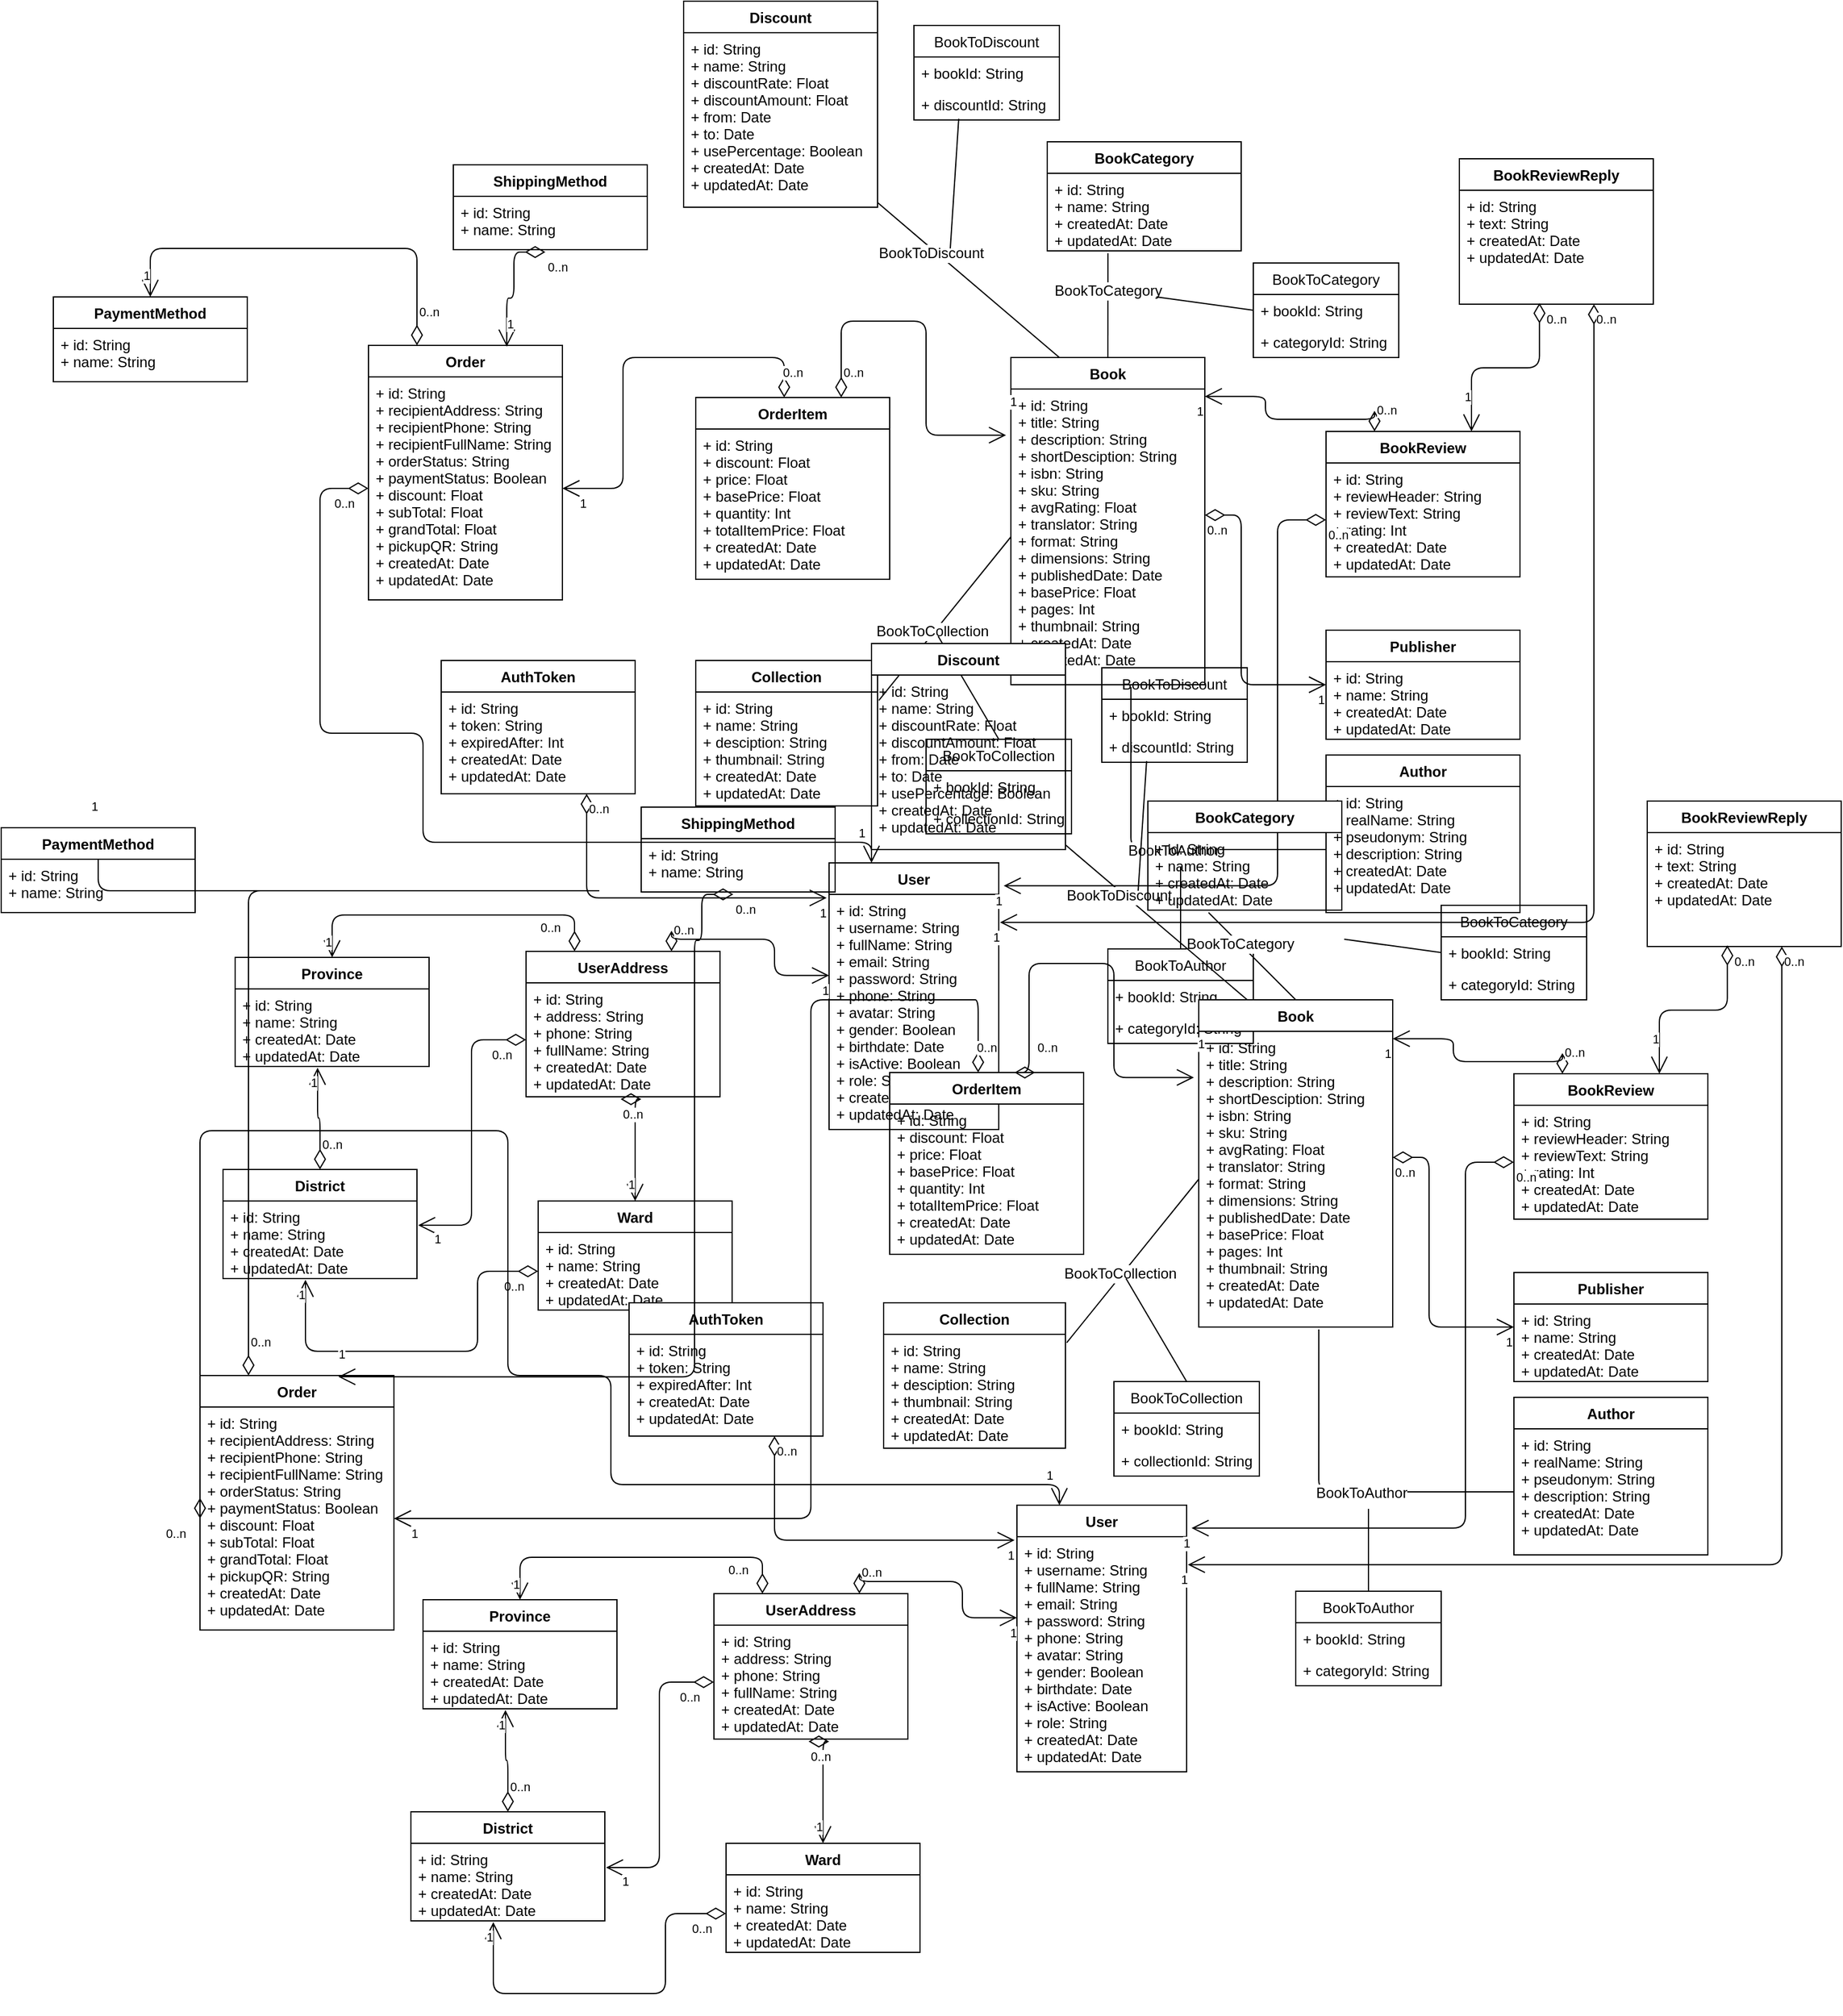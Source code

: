 <mxfile version="12.9.13" type="device"><diagram id="NHe5vjVkxp5tx6mdE8yA" name="Page-1"><mxGraphModel dx="1820" dy="1290" grid="0" gridSize="10" guides="1" tooltips="1" connect="1" arrows="1" fold="1" page="0" pageScale="1" pageWidth="850" pageHeight="1100" math="0" shadow="0"><root><mxCell id="0"/><mxCell id="1" parent="0"/><mxCell id="8sS-sEbaeOMEd4bglovz-1" value="User" style="swimlane;fontStyle=1;align=center;verticalAlign=top;childLayout=stackLayout;horizontal=1;startSize=26;horizontalStack=0;resizeParent=1;resizeParentMax=0;resizeLast=0;collapsible=1;marginBottom=0;" parent="1" vertex="1"><mxGeometry x="380" y="467" width="140" height="220" as="geometry"/></mxCell><mxCell id="8sS-sEbaeOMEd4bglovz-2" value="+ id: String&#10;+ username: String&#10;+ fullName: String&#10;+ email: String&#10;+ password: String&#10;+ phone: String&#10;+ avatar: String&#10;+ gender: Boolean&#10;+ birthdate: Date&#10;+ isActive: Boolean&#10;+ role: String&#10;+ createdAt: Date&#10;+ updatedAt: Date" style="text;strokeColor=none;fillColor=none;align=left;verticalAlign=top;spacingLeft=4;spacingRight=4;overflow=hidden;rotatable=0;points=[[0,0.5],[1,0.5]];portConstraint=eastwest;" parent="8sS-sEbaeOMEd4bglovz-1" vertex="1"><mxGeometry y="26" width="140" height="194" as="geometry"/></mxCell><mxCell id="8sS-sEbaeOMEd4bglovz-5" value="Collection" style="swimlane;fontStyle=1;align=center;verticalAlign=top;childLayout=stackLayout;horizontal=1;startSize=26;horizontalStack=0;resizeParent=1;resizeParentMax=0;resizeLast=0;collapsible=1;marginBottom=0;" parent="1" vertex="1"><mxGeometry x="270" y="300" width="150" height="120" as="geometry"/></mxCell><mxCell id="8sS-sEbaeOMEd4bglovz-6" value="+ id: String&#10;+ name: String&#10;+ desciption: String&#10;+ thumbnail: String&#10;+ createdAt: Date&#10;+ updatedAt: Date" style="text;strokeColor=none;fillColor=none;align=left;verticalAlign=top;spacingLeft=4;spacingRight=4;overflow=hidden;rotatable=0;points=[[0,0.5],[1,0.5]];portConstraint=eastwest;" parent="8sS-sEbaeOMEd4bglovz-5" vertex="1"><mxGeometry y="26" width="150" height="94" as="geometry"/></mxCell><mxCell id="8sS-sEbaeOMEd4bglovz-13" value="AuthToken" style="swimlane;fontStyle=1;align=center;verticalAlign=top;childLayout=stackLayout;horizontal=1;startSize=26;horizontalStack=0;resizeParent=1;resizeParentMax=0;resizeLast=0;collapsible=1;marginBottom=0;" parent="1" vertex="1"><mxGeometry x="60" y="300" width="160" height="110" as="geometry"/></mxCell><mxCell id="8sS-sEbaeOMEd4bglovz-14" value="+ id: String&#10;+ token: String&#10;+ expiredAfter: Int&#10;+ createdAt: Date&#10;+ updatedAt: Date" style="text;strokeColor=none;fillColor=none;align=left;verticalAlign=top;spacingLeft=4;spacingRight=4;overflow=hidden;rotatable=0;points=[[0,0.5],[1,0.5]];portConstraint=eastwest;" parent="8sS-sEbaeOMEd4bglovz-13" vertex="1"><mxGeometry y="26" width="160" height="84" as="geometry"/></mxCell><mxCell id="8sS-sEbaeOMEd4bglovz-17" value="Order" style="swimlane;fontStyle=1;align=center;verticalAlign=top;childLayout=stackLayout;horizontal=1;startSize=26;horizontalStack=0;resizeParent=1;resizeParentMax=0;resizeLast=0;collapsible=1;marginBottom=0;" parent="1" vertex="1"><mxGeometry y="40" width="160" height="210" as="geometry"/></mxCell><mxCell id="8sS-sEbaeOMEd4bglovz-18" value="+ id: String&#10;+ recipientAddress: String&#10;+ recipientPhone: String&#10;+ recipientFullName: String&#10;+ orderStatus: String&#10;+ paymentStatus: Boolean&#10;+ discount: Float&#10;+ subTotal: Float&#10;+ grandTotal: Float&#10;+ pickupQR: String&#10;+ createdAt: Date&#10;+ updatedAt: Date" style="text;strokeColor=none;fillColor=none;align=left;verticalAlign=top;spacingLeft=4;spacingRight=4;overflow=hidden;rotatable=0;points=[[0,0.5],[1,0.5]];portConstraint=eastwest;" parent="8sS-sEbaeOMEd4bglovz-17" vertex="1"><mxGeometry y="26" width="160" height="184" as="geometry"/></mxCell><mxCell id="8sS-sEbaeOMEd4bglovz-21" value="PaymentMethod" style="swimlane;fontStyle=1;align=center;verticalAlign=top;childLayout=stackLayout;horizontal=1;startSize=26;horizontalStack=0;resizeParent=1;resizeParentMax=0;resizeLast=0;collapsible=1;marginBottom=0;" parent="1" vertex="1"><mxGeometry x="-260" width="160" height="70" as="geometry"/></mxCell><mxCell id="8sS-sEbaeOMEd4bglovz-22" value="+ id: String&#10;+ name: String" style="text;strokeColor=none;fillColor=none;align=left;verticalAlign=top;spacingLeft=4;spacingRight=4;overflow=hidden;rotatable=0;points=[[0,0.5],[1,0.5]];portConstraint=eastwest;" parent="8sS-sEbaeOMEd4bglovz-21" vertex="1"><mxGeometry y="26" width="160" height="44" as="geometry"/></mxCell><mxCell id="8sS-sEbaeOMEd4bglovz-25" value="ShippingMethod" style="swimlane;fontStyle=1;align=center;verticalAlign=top;childLayout=stackLayout;horizontal=1;startSize=26;horizontalStack=0;resizeParent=1;resizeParentMax=0;resizeLast=0;collapsible=1;marginBottom=0;" parent="1" vertex="1"><mxGeometry x="70" y="-109" width="160" height="70" as="geometry"/></mxCell><mxCell id="8sS-sEbaeOMEd4bglovz-26" value="+ id: String&#10;+ name: String" style="text;strokeColor=none;fillColor=none;align=left;verticalAlign=top;spacingLeft=4;spacingRight=4;overflow=hidden;rotatable=0;points=[[0,0.5],[1,0.5]];portConstraint=eastwest;" parent="8sS-sEbaeOMEd4bglovz-25" vertex="1"><mxGeometry y="26" width="160" height="44" as="geometry"/></mxCell><mxCell id="8sS-sEbaeOMEd4bglovz-27" value="OrderItem" style="swimlane;fontStyle=1;align=center;verticalAlign=top;childLayout=stackLayout;horizontal=1;startSize=26;horizontalStack=0;resizeParent=1;resizeParentMax=0;resizeLast=0;collapsible=1;marginBottom=0;" parent="1" vertex="1"><mxGeometry x="270" y="83" width="160" height="150" as="geometry"/></mxCell><mxCell id="8sS-sEbaeOMEd4bglovz-28" value="+ id: String&#10;+ discount: Float&#10;+ price: Float&#10;+ basePrice: Float&#10;+ quantity: Int&#10;+ totalItemPrice: Float&#10;+ createdAt: Date&#10;+ updatedAt: Date" style="text;strokeColor=none;fillColor=none;align=left;verticalAlign=top;spacingLeft=4;spacingRight=4;overflow=hidden;rotatable=0;points=[[0,0.5],[1,0.5]];portConstraint=eastwest;" parent="8sS-sEbaeOMEd4bglovz-27" vertex="1"><mxGeometry y="26" width="160" height="124" as="geometry"/></mxCell><mxCell id="8sS-sEbaeOMEd4bglovz-29" value="UserAddress" style="swimlane;fontStyle=1;align=center;verticalAlign=top;childLayout=stackLayout;horizontal=1;startSize=26;horizontalStack=0;resizeParent=1;resizeParentMax=0;resizeLast=0;collapsible=1;marginBottom=0;" parent="1" vertex="1"><mxGeometry x="130" y="540" width="160" height="120" as="geometry"/></mxCell><mxCell id="8sS-sEbaeOMEd4bglovz-30" value="+ id: String&#10;+ address: String&#10;+ phone: String&#10;+ fullName: String&#10;+ createdAt: Date&#10;+ updatedAt: Date&#10;" style="text;strokeColor=none;fillColor=none;align=left;verticalAlign=top;spacingLeft=4;spacingRight=4;overflow=hidden;rotatable=0;points=[[0,0.5],[1,0.5]];portConstraint=eastwest;" parent="8sS-sEbaeOMEd4bglovz-29" vertex="1"><mxGeometry y="26" width="160" height="94" as="geometry"/></mxCell><mxCell id="8sS-sEbaeOMEd4bglovz-31" value="Book" style="swimlane;fontStyle=1;align=center;verticalAlign=top;childLayout=stackLayout;horizontal=1;startSize=26;horizontalStack=0;resizeParent=1;resizeParentMax=0;resizeLast=0;collapsible=1;marginBottom=0;" parent="1" vertex="1"><mxGeometry x="530" y="50" width="160" height="270" as="geometry"/></mxCell><mxCell id="8sS-sEbaeOMEd4bglovz-32" value="+ id: String&#10;+ title: String&#10;+ description: String&#10;+ shortDesciption: String&#10;+ isbn: String&#10;+ sku: String&#10;+ avgRating: Float&#10;+ translator: String&#10;+ format: String&#10;+ dimensions: String&#10;+ publishedDate: Date&#10;+ basePrice: Float&#10;+ pages: Int&#10;+ thumbnail: String&#10;+ createdAt: Date&#10;+ updatedAt: Date&#10;" style="text;strokeColor=none;fillColor=none;align=left;verticalAlign=top;spacingLeft=4;spacingRight=4;overflow=hidden;rotatable=0;points=[[0,0.5],[1,0.5]];portConstraint=eastwest;" parent="8sS-sEbaeOMEd4bglovz-31" vertex="1"><mxGeometry y="26" width="160" height="244" as="geometry"/></mxCell><mxCell id="8sS-sEbaeOMEd4bglovz-33" value="BookReview" style="swimlane;fontStyle=1;align=center;verticalAlign=top;childLayout=stackLayout;horizontal=1;startSize=26;horizontalStack=0;resizeParent=1;resizeParentMax=0;resizeLast=0;collapsible=1;marginBottom=0;" parent="1" vertex="1"><mxGeometry x="790" y="111" width="160" height="120" as="geometry"/></mxCell><mxCell id="8sS-sEbaeOMEd4bglovz-34" value="+ id: String&#10;+ reviewHeader: String&#10;+ reviewText: String&#10;+ rating: Int&#10;+ createdAt: Date&#10;+ updatedAt: Date&#10;" style="text;strokeColor=none;fillColor=none;align=left;verticalAlign=top;spacingLeft=4;spacingRight=4;overflow=hidden;rotatable=0;points=[[0,0.5],[1,0.5]];portConstraint=eastwest;" parent="8sS-sEbaeOMEd4bglovz-33" vertex="1"><mxGeometry y="26" width="160" height="94" as="geometry"/></mxCell><mxCell id="8sS-sEbaeOMEd4bglovz-35" value="BookReviewReply" style="swimlane;fontStyle=1;align=center;verticalAlign=top;childLayout=stackLayout;horizontal=1;startSize=26;horizontalStack=0;resizeParent=1;resizeParentMax=0;resizeLast=0;collapsible=1;marginBottom=0;" parent="1" vertex="1"><mxGeometry x="900" y="-114" width="160" height="120" as="geometry"/></mxCell><mxCell id="8sS-sEbaeOMEd4bglovz-36" value="+ id: String&#10;+ text: String&#10;+ createdAt: Date&#10;+ updatedAt: Date&#10;" style="text;strokeColor=none;fillColor=none;align=left;verticalAlign=top;spacingLeft=4;spacingRight=4;overflow=hidden;rotatable=0;points=[[0,0.5],[1,0.5]];portConstraint=eastwest;" parent="8sS-sEbaeOMEd4bglovz-35" vertex="1"><mxGeometry y="26" width="160" height="94" as="geometry"/></mxCell><mxCell id="8sS-sEbaeOMEd4bglovz-37" value="BookCategory" style="swimlane;fontStyle=1;align=center;verticalAlign=top;childLayout=stackLayout;horizontal=1;startSize=26;horizontalStack=0;resizeParent=1;resizeParentMax=0;resizeLast=0;collapsible=1;marginBottom=0;" parent="1" vertex="1"><mxGeometry x="560" y="-128" width="160" height="90" as="geometry"/></mxCell><mxCell id="8sS-sEbaeOMEd4bglovz-38" value="+ id: String&#10;+ name: String&#10;+ createdAt: Date&#10;+ updatedAt: Date&#10;" style="text;strokeColor=none;fillColor=none;align=left;verticalAlign=top;spacingLeft=4;spacingRight=4;overflow=hidden;rotatable=0;points=[[0,0.5],[1,0.5]];portConstraint=eastwest;" parent="8sS-sEbaeOMEd4bglovz-37" vertex="1"><mxGeometry y="26" width="160" height="64" as="geometry"/></mxCell><mxCell id="8sS-sEbaeOMEd4bglovz-39" value="Discount" style="swimlane;fontStyle=1;align=center;verticalAlign=top;childLayout=stackLayout;horizontal=1;startSize=26;horizontalStack=0;resizeParent=1;resizeParentMax=0;resizeLast=0;collapsible=1;marginBottom=0;" parent="1" vertex="1"><mxGeometry x="260" y="-244" width="160" height="170" as="geometry"/></mxCell><mxCell id="8sS-sEbaeOMEd4bglovz-40" value="+ id: String&#10;+ name: String&#10;+ discountRate: Float&#10;+ discountAmount: Float&#10;+ from: Date&#10;+ to: Date&#10;+ usePercentage: Boolean&#10;+ createdAt: Date&#10;+ updatedAt: Date&#10;" style="text;strokeColor=none;fillColor=none;align=left;verticalAlign=top;spacingLeft=4;spacingRight=4;overflow=hidden;rotatable=0;points=[[0,0.5],[1,0.5]];portConstraint=eastwest;" parent="8sS-sEbaeOMEd4bglovz-39" vertex="1"><mxGeometry y="26" width="160" height="144" as="geometry"/></mxCell><mxCell id="8sS-sEbaeOMEd4bglovz-43" value="Publisher" style="swimlane;fontStyle=1;align=center;verticalAlign=top;childLayout=stackLayout;horizontal=1;startSize=26;horizontalStack=0;resizeParent=1;resizeParentMax=0;resizeLast=0;collapsible=1;marginBottom=0;" parent="1" vertex="1"><mxGeometry x="790" y="275" width="160" height="90" as="geometry"/></mxCell><mxCell id="8sS-sEbaeOMEd4bglovz-44" value="+ id: String&#10;+ name: String&#10;+ createdAt: Date&#10;+ updatedAt: Date&#10;" style="text;strokeColor=none;fillColor=none;align=left;verticalAlign=top;spacingLeft=4;spacingRight=4;overflow=hidden;rotatable=0;points=[[0,0.5],[1,0.5]];portConstraint=eastwest;" parent="8sS-sEbaeOMEd4bglovz-43" vertex="1"><mxGeometry y="26" width="160" height="64" as="geometry"/></mxCell><mxCell id="8sS-sEbaeOMEd4bglovz-45" value="Author" style="swimlane;fontStyle=1;align=center;verticalAlign=top;childLayout=stackLayout;horizontal=1;startSize=26;horizontalStack=0;resizeParent=1;resizeParentMax=0;resizeLast=0;collapsible=1;marginBottom=0;" parent="1" vertex="1"><mxGeometry x="790" y="378" width="160" height="130" as="geometry"/></mxCell><mxCell id="8sS-sEbaeOMEd4bglovz-46" value="+ id: String&#10;+ realName: String&#10;+ pseudonym: String&#10;+ description: String&#10;+ createdAt: Date&#10;+ updatedAt: Date&#10;" style="text;strokeColor=none;fillColor=none;align=left;verticalAlign=top;spacingLeft=4;spacingRight=4;overflow=hidden;rotatable=0;points=[[0,0.5],[1,0.5]];portConstraint=eastwest;" parent="8sS-sEbaeOMEd4bglovz-45" vertex="1"><mxGeometry y="26" width="160" height="104" as="geometry"/></mxCell><mxCell id="8sS-sEbaeOMEd4bglovz-47" value="District" style="swimlane;fontStyle=1;align=center;verticalAlign=top;childLayout=stackLayout;horizontal=1;startSize=26;horizontalStack=0;resizeParent=1;resizeParentMax=0;resizeLast=0;collapsible=1;marginBottom=0;" parent="1" vertex="1"><mxGeometry x="-120" y="720" width="160" height="90" as="geometry"/></mxCell><mxCell id="8sS-sEbaeOMEd4bglovz-48" value="+ id: String&#10;+ name: String&#10;+ createdAt: Date&#10;+ updatedAt: Date&#10;" style="text;strokeColor=none;fillColor=none;align=left;verticalAlign=top;spacingLeft=4;spacingRight=4;overflow=hidden;rotatable=0;points=[[0,0.5],[1,0.5]];portConstraint=eastwest;" parent="8sS-sEbaeOMEd4bglovz-47" vertex="1"><mxGeometry y="26" width="160" height="64" as="geometry"/></mxCell><mxCell id="8sS-sEbaeOMEd4bglovz-49" value="Ward" style="swimlane;fontStyle=1;align=center;verticalAlign=top;childLayout=stackLayout;horizontal=1;startSize=26;horizontalStack=0;resizeParent=1;resizeParentMax=0;resizeLast=0;collapsible=1;marginBottom=0;" parent="1" vertex="1"><mxGeometry x="140" y="746" width="160" height="90" as="geometry"/></mxCell><mxCell id="8sS-sEbaeOMEd4bglovz-50" value="+ id: String&#10;+ name: String&#10;+ createdAt: Date&#10;+ updatedAt: Date&#10;" style="text;strokeColor=none;fillColor=none;align=left;verticalAlign=top;spacingLeft=4;spacingRight=4;overflow=hidden;rotatable=0;points=[[0,0.5],[1,0.5]];portConstraint=eastwest;" parent="8sS-sEbaeOMEd4bglovz-49" vertex="1"><mxGeometry y="26" width="160" height="64" as="geometry"/></mxCell><mxCell id="8sS-sEbaeOMEd4bglovz-51" value="Province" style="swimlane;fontStyle=1;align=center;verticalAlign=top;childLayout=stackLayout;horizontal=1;startSize=26;horizontalStack=0;resizeParent=1;resizeParentMax=0;resizeLast=0;collapsible=1;marginBottom=0;" parent="1" vertex="1"><mxGeometry x="-110" y="545" width="160" height="90" as="geometry"/></mxCell><mxCell id="8sS-sEbaeOMEd4bglovz-52" value="+ id: String&#10;+ name: String&#10;+ createdAt: Date&#10;+ updatedAt: Date&#10;" style="text;strokeColor=none;fillColor=none;align=left;verticalAlign=top;spacingLeft=4;spacingRight=4;overflow=hidden;rotatable=0;points=[[0,0.5],[1,0.5]];portConstraint=eastwest;" parent="8sS-sEbaeOMEd4bglovz-51" vertex="1"><mxGeometry y="26" width="160" height="64" as="geometry"/></mxCell><mxCell id="8sS-sEbaeOMEd4bglovz-65" value="" style="endArrow=open;html=1;endSize=12;startArrow=diamondThin;startSize=14;startFill=0;edgeStyle=orthogonalEdgeStyle;entryX=0.25;entryY=0;entryDx=0;entryDy=0;exitX=0;exitY=0.5;exitDx=0;exitDy=0;" parent="1" source="8sS-sEbaeOMEd4bglovz-18" target="8sS-sEbaeOMEd4bglovz-1" edge="1"><mxGeometry relative="1" as="geometry"><mxPoint x="220" y="300" as="sourcePoint"/><mxPoint x="380" y="300" as="targetPoint"/><Array as="points"><mxPoint x="-40" y="158"/><mxPoint x="-40" y="360"/><mxPoint x="45" y="360"/><mxPoint x="45" y="450"/><mxPoint x="415" y="450"/></Array></mxGeometry></mxCell><mxCell id="8sS-sEbaeOMEd4bglovz-66" value="0..n" style="resizable=0;html=1;align=left;verticalAlign=top;labelBackgroundColor=#ffffff;fontSize=10;" parent="8sS-sEbaeOMEd4bglovz-65" connectable="0" vertex="1"><mxGeometry x="-1" relative="1" as="geometry"><mxPoint x="-30" as="offset"/></mxGeometry></mxCell><mxCell id="8sS-sEbaeOMEd4bglovz-67" value="1" style="resizable=0;html=1;align=right;verticalAlign=top;labelBackgroundColor=#ffffff;fontSize=10;" parent="8sS-sEbaeOMEd4bglovz-65" connectable="0" vertex="1"><mxGeometry x="1" relative="1" as="geometry"><mxPoint x="-5" y="-37" as="offset"/></mxGeometry></mxCell><mxCell id="8sS-sEbaeOMEd4bglovz-68" value="" style="endArrow=open;html=1;endSize=12;startArrow=diamondThin;startSize=14;startFill=0;edgeStyle=orthogonalEdgeStyle;entryX=1;entryY=0.5;entryDx=0;entryDy=0;exitX=0.456;exitY=0;exitDx=0;exitDy=0;exitPerimeter=0;" parent="1" source="8sS-sEbaeOMEd4bglovz-27" target="8sS-sEbaeOMEd4bglovz-18" edge="1"><mxGeometry relative="1" as="geometry"><mxPoint x="270" y="290" as="sourcePoint"/><mxPoint x="450" y="310" as="targetPoint"/><Array as="points"><mxPoint x="343" y="50"/><mxPoint x="210" y="50"/><mxPoint x="210" y="158"/></Array></mxGeometry></mxCell><mxCell id="8sS-sEbaeOMEd4bglovz-69" value="0..n" style="resizable=0;html=1;align=left;verticalAlign=top;labelBackgroundColor=#ffffff;fontSize=10;" parent="8sS-sEbaeOMEd4bglovz-68" connectable="0" vertex="1"><mxGeometry x="-1" relative="1" as="geometry"><mxPoint x="-3" y="-33" as="offset"/></mxGeometry></mxCell><mxCell id="8sS-sEbaeOMEd4bglovz-70" value="1" style="resizable=0;html=1;align=right;verticalAlign=top;labelBackgroundColor=#ffffff;fontSize=10;" parent="8sS-sEbaeOMEd4bglovz-68" connectable="0" vertex="1"><mxGeometry x="1" relative="1" as="geometry"><mxPoint x="20" as="offset"/></mxGeometry></mxCell><mxCell id="8sS-sEbaeOMEd4bglovz-71" value="" style="endArrow=open;html=1;endSize=12;startArrow=diamondThin;startSize=14;startFill=0;edgeStyle=orthogonalEdgeStyle;exitX=0.75;exitY=0;exitDx=0;exitDy=0;entryX=-0.025;entryY=0.156;entryDx=0;entryDy=0;entryPerimeter=0;" parent="1" source="8sS-sEbaeOMEd4bglovz-27" target="8sS-sEbaeOMEd4bglovz-32" edge="1"><mxGeometry relative="1" as="geometry"><mxPoint x="440" y="20" as="sourcePoint"/><mxPoint x="600" y="20" as="targetPoint"/><Array as="points"><mxPoint x="390" y="20"/><mxPoint x="460" y="20"/><mxPoint x="460" y="114"/></Array></mxGeometry></mxCell><mxCell id="8sS-sEbaeOMEd4bglovz-72" value="0..n" style="resizable=0;html=1;align=left;verticalAlign=top;labelBackgroundColor=#ffffff;fontSize=10;" parent="8sS-sEbaeOMEd4bglovz-71" connectable="0" vertex="1"><mxGeometry x="-1" relative="1" as="geometry"><mxPoint y="-33" as="offset"/></mxGeometry></mxCell><mxCell id="8sS-sEbaeOMEd4bglovz-73" value="1" style="resizable=0;html=1;align=right;verticalAlign=top;labelBackgroundColor=#ffffff;fontSize=10;" parent="8sS-sEbaeOMEd4bglovz-71" connectable="0" vertex="1"><mxGeometry x="1" relative="1" as="geometry"><mxPoint x="10" y="-40" as="offset"/></mxGeometry></mxCell><mxCell id="8sS-sEbaeOMEd4bglovz-77" value="" style="endArrow=none;html=1;exitX=1.007;exitY=0.074;exitDx=0;exitDy=0;exitPerimeter=0;entryX=0;entryY=0.5;entryDx=0;entryDy=0;" parent="1" source="8sS-sEbaeOMEd4bglovz-6" target="8sS-sEbaeOMEd4bglovz-32" edge="1"><mxGeometry width="50" height="50" relative="1" as="geometry"><mxPoint x="580" y="430" as="sourcePoint"/><mxPoint x="630" y="380" as="targetPoint"/></mxGeometry></mxCell><mxCell id="8sS-sEbaeOMEd4bglovz-78" value="BookToCollection" style="text;html=1;resizable=0;points=[];align=center;verticalAlign=middle;labelBackgroundColor=#ffffff;" parent="8sS-sEbaeOMEd4bglovz-77" vertex="1" connectable="0"><mxGeometry x="-0.171" y="2" relative="1" as="geometry"><mxPoint as="offset"/></mxGeometry></mxCell><mxCell id="8sS-sEbaeOMEd4bglovz-79" value="BookToCollection" style="swimlane;fontStyle=0;childLayout=stackLayout;horizontal=1;startSize=26;fillColor=none;horizontalStack=0;resizeParent=1;resizeParentMax=0;resizeLast=0;collapsible=1;marginBottom=0;" parent="1" vertex="1"><mxGeometry x="460" y="365" width="120" height="78" as="geometry"/></mxCell><mxCell id="8sS-sEbaeOMEd4bglovz-80" value="+ bookId: String" style="text;strokeColor=none;fillColor=none;align=left;verticalAlign=top;spacingLeft=4;spacingRight=4;overflow=hidden;rotatable=0;points=[[0,0.5],[1,0.5]];portConstraint=eastwest;" parent="8sS-sEbaeOMEd4bglovz-79" vertex="1"><mxGeometry y="26" width="120" height="26" as="geometry"/></mxCell><mxCell id="8sS-sEbaeOMEd4bglovz-81" value="+ collectionId: String" style="text;strokeColor=none;fillColor=none;align=left;verticalAlign=top;spacingLeft=4;spacingRight=4;overflow=hidden;rotatable=0;points=[[0,0.5],[1,0.5]];portConstraint=eastwest;" parent="8sS-sEbaeOMEd4bglovz-79" vertex="1"><mxGeometry y="52" width="120" height="26" as="geometry"/></mxCell><mxCell id="8sS-sEbaeOMEd4bglovz-83" value="" style="endArrow=none;html=1;entryX=0.5;entryY=0;entryDx=0;entryDy=0;" parent="1" target="8sS-sEbaeOMEd4bglovz-79" edge="1"><mxGeometry width="50" height="50" relative="1" as="geometry"><mxPoint x="470" y="280" as="sourcePoint"/><mxPoint x="800" y="370" as="targetPoint"/></mxGeometry></mxCell><mxCell id="8sS-sEbaeOMEd4bglovz-84" value="" style="endArrow=open;html=1;endSize=12;startArrow=diamondThin;startSize=14;startFill=0;edgeStyle=orthogonalEdgeStyle;exitX=0.25;exitY=0;exitDx=0;exitDy=0;entryX=0.5;entryY=0;entryDx=0;entryDy=0;" parent="1" source="8sS-sEbaeOMEd4bglovz-17" target="8sS-sEbaeOMEd4bglovz-21" edge="1"><mxGeometry relative="1" as="geometry"><mxPoint x="-60" y="-50" as="sourcePoint"/><mxPoint x="100" y="-50" as="targetPoint"/><Array as="points"><mxPoint x="40" y="-40"/><mxPoint x="-180" y="-40"/></Array></mxGeometry></mxCell><mxCell id="8sS-sEbaeOMEd4bglovz-85" value="0..n" style="resizable=0;html=1;align=left;verticalAlign=top;labelBackgroundColor=#ffffff;fontSize=10;" parent="8sS-sEbaeOMEd4bglovz-84" connectable="0" vertex="1"><mxGeometry x="-1" relative="1" as="geometry"><mxPoint y="-40" as="offset"/></mxGeometry></mxCell><mxCell id="8sS-sEbaeOMEd4bglovz-86" value="1" style="resizable=0;html=1;align=right;verticalAlign=top;labelBackgroundColor=#ffffff;fontSize=10;" parent="8sS-sEbaeOMEd4bglovz-84" connectable="0" vertex="1"><mxGeometry x="1" relative="1" as="geometry"><mxPoint y="-30" as="offset"/></mxGeometry></mxCell><mxCell id="8sS-sEbaeOMEd4bglovz-87" value="" style="endArrow=open;html=1;endSize=12;startArrow=diamondThin;startSize=14;startFill=0;edgeStyle=orthogonalEdgeStyle;exitX=0.475;exitY=1.045;exitDx=0;exitDy=0;entryX=0.713;entryY=0.005;entryDx=0;entryDy=0;entryPerimeter=0;exitPerimeter=0;" parent="1" source="8sS-sEbaeOMEd4bglovz-26" target="8sS-sEbaeOMEd4bglovz-17" edge="1"><mxGeometry relative="1" as="geometry"><mxPoint x="310" y="-130" as="sourcePoint"/><mxPoint x="470" y="-130" as="targetPoint"/><Array as="points"><mxPoint x="120" y="-37"/><mxPoint x="120" y="1"/><mxPoint x="114" y="1"/></Array></mxGeometry></mxCell><mxCell id="8sS-sEbaeOMEd4bglovz-88" value="0..n" style="resizable=0;html=1;align=left;verticalAlign=top;labelBackgroundColor=#ffffff;fontSize=10;" parent="8sS-sEbaeOMEd4bglovz-87" connectable="0" vertex="1"><mxGeometry x="-1" relative="1" as="geometry"/></mxCell><mxCell id="8sS-sEbaeOMEd4bglovz-89" value="1" style="resizable=0;html=1;align=right;verticalAlign=top;labelBackgroundColor=#ffffff;fontSize=10;" parent="8sS-sEbaeOMEd4bglovz-87" connectable="0" vertex="1"><mxGeometry x="1" relative="1" as="geometry"><mxPoint x="6" y="-31" as="offset"/></mxGeometry></mxCell><mxCell id="8sS-sEbaeOMEd4bglovz-90" value="" style="endArrow=none;html=1;exitX=0.5;exitY=0;exitDx=0;exitDy=0;entryX=0.313;entryY=1.031;entryDx=0;entryDy=0;entryPerimeter=0;" parent="1" source="8sS-sEbaeOMEd4bglovz-31" target="8sS-sEbaeOMEd4bglovz-38" edge="1"><mxGeometry width="50" height="50" relative="1" as="geometry"><mxPoint x="790" y="-30" as="sourcePoint"/><mxPoint x="840" y="-80" as="targetPoint"/></mxGeometry></mxCell><mxCell id="8sS-sEbaeOMEd4bglovz-91" value="BookToCategory" style="text;html=1;resizable=0;points=[];align=center;verticalAlign=middle;labelBackgroundColor=#ffffff;" parent="8sS-sEbaeOMEd4bglovz-90" vertex="1" connectable="0"><mxGeometry x="0.279" relative="1" as="geometry"><mxPoint as="offset"/></mxGeometry></mxCell><mxCell id="8sS-sEbaeOMEd4bglovz-92" value="BookToCategory" style="swimlane;fontStyle=0;childLayout=stackLayout;horizontal=1;startSize=26;fillColor=none;horizontalStack=0;resizeParent=1;resizeParentMax=0;resizeLast=0;collapsible=1;marginBottom=0;" parent="1" vertex="1"><mxGeometry x="730" y="-28" width="120" height="78" as="geometry"/></mxCell><mxCell id="8sS-sEbaeOMEd4bglovz-93" value="+ bookId: String" style="text;strokeColor=none;fillColor=none;align=left;verticalAlign=top;spacingLeft=4;spacingRight=4;overflow=hidden;rotatable=0;points=[[0,0.5],[1,0.5]];portConstraint=eastwest;" parent="8sS-sEbaeOMEd4bglovz-92" vertex="1"><mxGeometry y="26" width="120" height="26" as="geometry"/></mxCell><mxCell id="8sS-sEbaeOMEd4bglovz-94" value="+ categoryId: String" style="text;strokeColor=none;fillColor=none;align=left;verticalAlign=top;spacingLeft=4;spacingRight=4;overflow=hidden;rotatable=0;points=[[0,0.5],[1,0.5]];portConstraint=eastwest;" parent="8sS-sEbaeOMEd4bglovz-92" vertex="1"><mxGeometry y="52" width="120" height="26" as="geometry"/></mxCell><mxCell id="8sS-sEbaeOMEd4bglovz-95" value="" style="endArrow=none;html=1;entryX=0;entryY=0.5;entryDx=0;entryDy=0;" parent="1" target="8sS-sEbaeOMEd4bglovz-93" edge="1"><mxGeometry width="50" height="50" relative="1" as="geometry"><mxPoint x="650" as="sourcePoint"/><mxPoint x="840" y="-110" as="targetPoint"/></mxGeometry></mxCell><mxCell id="8sS-sEbaeOMEd4bglovz-96" value="" style="endArrow=open;html=1;endSize=12;startArrow=diamondThin;startSize=14;startFill=0;edgeStyle=orthogonalEdgeStyle;exitX=0.25;exitY=0;exitDx=0;exitDy=0;entryX=1;entryY=0.025;entryDx=0;entryDy=0;entryPerimeter=0;" parent="1" source="8sS-sEbaeOMEd4bglovz-33" target="8sS-sEbaeOMEd4bglovz-32" edge="1"><mxGeometry relative="1" as="geometry"><mxPoint x="730" y="300" as="sourcePoint"/><mxPoint x="890" y="300" as="targetPoint"/></mxGeometry></mxCell><mxCell id="8sS-sEbaeOMEd4bglovz-97" value="0..n" style="resizable=0;html=1;align=left;verticalAlign=top;labelBackgroundColor=#ffffff;fontSize=10;" parent="8sS-sEbaeOMEd4bglovz-96" connectable="0" vertex="1"><mxGeometry x="-1" relative="1" as="geometry"><mxPoint y="-30" as="offset"/></mxGeometry></mxCell><mxCell id="8sS-sEbaeOMEd4bglovz-98" value="1" style="resizable=0;html=1;align=right;verticalAlign=top;labelBackgroundColor=#ffffff;fontSize=10;" parent="8sS-sEbaeOMEd4bglovz-96" connectable="0" vertex="1"><mxGeometry x="1" relative="1" as="geometry"/></mxCell><mxCell id="8sS-sEbaeOMEd4bglovz-99" value="" style="endArrow=open;html=1;endSize=12;startArrow=diamondThin;startSize=14;startFill=0;edgeStyle=orthogonalEdgeStyle;exitX=0.413;exitY=0.989;exitDx=0;exitDy=0;entryX=0.75;entryY=0;entryDx=0;entryDy=0;exitPerimeter=0;" parent="1" source="8sS-sEbaeOMEd4bglovz-36" target="8sS-sEbaeOMEd4bglovz-33" edge="1"><mxGeometry relative="1" as="geometry"><mxPoint x="1040" y="140" as="sourcePoint"/><mxPoint x="1200" y="140" as="targetPoint"/></mxGeometry></mxCell><mxCell id="8sS-sEbaeOMEd4bglovz-100" value="0..n" style="resizable=0;html=1;align=left;verticalAlign=top;labelBackgroundColor=#ffffff;fontSize=10;" parent="8sS-sEbaeOMEd4bglovz-99" connectable="0" vertex="1"><mxGeometry x="-1" relative="1" as="geometry"><mxPoint x="4" y="1" as="offset"/></mxGeometry></mxCell><mxCell id="8sS-sEbaeOMEd4bglovz-101" value="1" style="resizable=0;html=1;align=right;verticalAlign=top;labelBackgroundColor=#ffffff;fontSize=10;" parent="8sS-sEbaeOMEd4bglovz-99" connectable="0" vertex="1"><mxGeometry x="1" relative="1" as="geometry"><mxPoint y="-41" as="offset"/></mxGeometry></mxCell><mxCell id="8sS-sEbaeOMEd4bglovz-102" value="" style="endArrow=open;html=1;endSize=12;startArrow=diamondThin;startSize=14;startFill=0;edgeStyle=orthogonalEdgeStyle;exitX=0.75;exitY=1;exitDx=0;exitDy=0;exitPerimeter=0;entryX=-0.014;entryY=0.015;entryDx=0;entryDy=0;entryPerimeter=0;" parent="1" source="8sS-sEbaeOMEd4bglovz-14" target="8sS-sEbaeOMEd4bglovz-2" edge="1"><mxGeometry relative="1" as="geometry"><mxPoint x="150" y="550" as="sourcePoint"/><mxPoint x="310" y="550" as="targetPoint"/></mxGeometry></mxCell><mxCell id="8sS-sEbaeOMEd4bglovz-103" value="0..n" style="resizable=0;html=1;align=left;verticalAlign=top;labelBackgroundColor=#ffffff;fontSize=10;" parent="8sS-sEbaeOMEd4bglovz-102" connectable="0" vertex="1"><mxGeometry x="-1" relative="1" as="geometry"/></mxCell><mxCell id="8sS-sEbaeOMEd4bglovz-104" value="1" style="resizable=0;html=1;align=right;verticalAlign=top;labelBackgroundColor=#ffffff;fontSize=10;" parent="8sS-sEbaeOMEd4bglovz-102" connectable="0" vertex="1"><mxGeometry x="1" relative="1" as="geometry"/></mxCell><mxCell id="8sS-sEbaeOMEd4bglovz-105" value="" style="endArrow=open;html=1;endSize=12;startArrow=diamondThin;startSize=14;startFill=0;edgeStyle=orthogonalEdgeStyle;exitX=0;exitY=0.5;exitDx=0;exitDy=0;entryX=1.029;entryY=0.086;entryDx=0;entryDy=0;entryPerimeter=0;" parent="1" source="8sS-sEbaeOMEd4bglovz-34" target="8sS-sEbaeOMEd4bglovz-1" edge="1"><mxGeometry relative="1" as="geometry"><mxPoint x="750" y="330" as="sourcePoint"/><mxPoint x="910" y="330" as="targetPoint"/><Array as="points"><mxPoint x="750" y="184"/><mxPoint x="750" y="486"/></Array></mxGeometry></mxCell><mxCell id="8sS-sEbaeOMEd4bglovz-106" value="0..n" style="resizable=0;html=1;align=left;verticalAlign=top;labelBackgroundColor=#ffffff;fontSize=10;" parent="8sS-sEbaeOMEd4bglovz-105" connectable="0" vertex="1"><mxGeometry x="-1" relative="1" as="geometry"/></mxCell><mxCell id="8sS-sEbaeOMEd4bglovz-107" value="1" style="resizable=0;html=1;align=right;verticalAlign=top;labelBackgroundColor=#ffffff;fontSize=10;" parent="8sS-sEbaeOMEd4bglovz-105" connectable="0" vertex="1"><mxGeometry x="1" relative="1" as="geometry"/></mxCell><mxCell id="8sS-sEbaeOMEd4bglovz-108" value="" style="endArrow=open;html=1;endSize=12;startArrow=diamondThin;startSize=14;startFill=0;edgeStyle=orthogonalEdgeStyle;exitX=0.694;exitY=1;exitDx=0;exitDy=0;exitPerimeter=0;entryX=1.007;entryY=0.119;entryDx=0;entryDy=0;entryPerimeter=0;" parent="1" source="8sS-sEbaeOMEd4bglovz-36" target="8sS-sEbaeOMEd4bglovz-2" edge="1"><mxGeometry relative="1" as="geometry"><mxPoint x="1000" y="200" as="sourcePoint"/><mxPoint x="1160" y="200" as="targetPoint"/><Array as="points"><mxPoint x="1011" y="516"/></Array></mxGeometry></mxCell><mxCell id="8sS-sEbaeOMEd4bglovz-109" value="0..n" style="resizable=0;html=1;align=left;verticalAlign=top;labelBackgroundColor=#ffffff;fontSize=10;" parent="8sS-sEbaeOMEd4bglovz-108" connectable="0" vertex="1"><mxGeometry x="-1" relative="1" as="geometry"/></mxCell><mxCell id="8sS-sEbaeOMEd4bglovz-110" value="1" style="resizable=0;html=1;align=right;verticalAlign=top;labelBackgroundColor=#ffffff;fontSize=10;" parent="8sS-sEbaeOMEd4bglovz-108" connectable="0" vertex="1"><mxGeometry x="1" relative="1" as="geometry"/></mxCell><mxCell id="8sS-sEbaeOMEd4bglovz-111" value="" style="endArrow=open;html=1;endSize=12;startArrow=diamondThin;startSize=14;startFill=0;edgeStyle=orthogonalEdgeStyle;exitX=0.75;exitY=0;exitDx=0;exitDy=0;entryX=0;entryY=0.345;entryDx=0;entryDy=0;entryPerimeter=0;" parent="1" source="8sS-sEbaeOMEd4bglovz-29" target="8sS-sEbaeOMEd4bglovz-2" edge="1"><mxGeometry relative="1" as="geometry"><mxPoint x="280" y="760" as="sourcePoint"/><mxPoint x="440" y="760" as="targetPoint"/></mxGeometry></mxCell><mxCell id="8sS-sEbaeOMEd4bglovz-112" value="0..n" style="resizable=0;html=1;align=left;verticalAlign=top;labelBackgroundColor=#ffffff;fontSize=10;" parent="8sS-sEbaeOMEd4bglovz-111" connectable="0" vertex="1"><mxGeometry x="-1" relative="1" as="geometry"><mxPoint y="-30" as="offset"/></mxGeometry></mxCell><mxCell id="8sS-sEbaeOMEd4bglovz-113" value="1" style="resizable=0;html=1;align=right;verticalAlign=top;labelBackgroundColor=#ffffff;fontSize=10;" parent="8sS-sEbaeOMEd4bglovz-111" connectable="0" vertex="1"><mxGeometry x="1" relative="1" as="geometry"/></mxCell><mxCell id="8sS-sEbaeOMEd4bglovz-114" value="" style="endArrow=none;html=1;exitX=0.25;exitY=0;exitDx=0;exitDy=0;" parent="1" source="8sS-sEbaeOMEd4bglovz-31" target="8sS-sEbaeOMEd4bglovz-40" edge="1"><mxGeometry width="50" height="50" relative="1" as="geometry"><mxPoint x="530" y="-180" as="sourcePoint"/><mxPoint x="580" y="-230" as="targetPoint"/></mxGeometry></mxCell><mxCell id="8sS-sEbaeOMEd4bglovz-115" value="BookToDiscount" style="text;html=1;resizable=0;points=[];align=center;verticalAlign=middle;labelBackgroundColor=#ffffff;" parent="8sS-sEbaeOMEd4bglovz-114" vertex="1" connectable="0"><mxGeometry x="0.391" y="3" relative="1" as="geometry"><mxPoint as="offset"/></mxGeometry></mxCell><mxCell id="8sS-sEbaeOMEd4bglovz-116" value="BookToDiscount" style="swimlane;fontStyle=0;childLayout=stackLayout;horizontal=1;startSize=26;fillColor=none;horizontalStack=0;resizeParent=1;resizeParentMax=0;resizeLast=0;collapsible=1;marginBottom=0;" parent="1" vertex="1"><mxGeometry x="450" y="-224" width="120" height="78" as="geometry"/></mxCell><mxCell id="8sS-sEbaeOMEd4bglovz-117" value="+ bookId: String" style="text;strokeColor=none;fillColor=none;align=left;verticalAlign=top;spacingLeft=4;spacingRight=4;overflow=hidden;rotatable=0;points=[[0,0.5],[1,0.5]];portConstraint=eastwest;" parent="8sS-sEbaeOMEd4bglovz-116" vertex="1"><mxGeometry y="26" width="120" height="26" as="geometry"/></mxCell><mxCell id="8sS-sEbaeOMEd4bglovz-118" value="+ discountId: String" style="text;strokeColor=none;fillColor=none;align=left;verticalAlign=top;spacingLeft=4;spacingRight=4;overflow=hidden;rotatable=0;points=[[0,0.5],[1,0.5]];portConstraint=eastwest;" parent="8sS-sEbaeOMEd4bglovz-116" vertex="1"><mxGeometry y="52" width="120" height="26" as="geometry"/></mxCell><mxCell id="8sS-sEbaeOMEd4bglovz-119" value="" style="endArrow=none;html=1;entryX=0.308;entryY=0.962;entryDx=0;entryDy=0;entryPerimeter=0;" parent="1" target="8sS-sEbaeOMEd4bglovz-118" edge="1"><mxGeometry width="50" height="50" relative="1" as="geometry"><mxPoint x="480" y="-40" as="sourcePoint"/><mxPoint x="530" y="-120" as="targetPoint"/></mxGeometry></mxCell><mxCell id="8sS-sEbaeOMEd4bglovz-120" value="" style="endArrow=open;html=1;endSize=12;startArrow=diamondThin;startSize=14;startFill=0;edgeStyle=orthogonalEdgeStyle;entryX=0;entryY=0.297;entryDx=0;entryDy=0;entryPerimeter=0;" parent="1" target="8sS-sEbaeOMEd4bglovz-44" edge="1"><mxGeometry relative="1" as="geometry"><mxPoint x="690" y="180" as="sourcePoint"/><mxPoint x="850" y="180" as="targetPoint"/><Array as="points"><mxPoint x="720" y="180"/><mxPoint x="720" y="320"/></Array></mxGeometry></mxCell><mxCell id="8sS-sEbaeOMEd4bglovz-121" value="0..n" style="resizable=0;html=1;align=left;verticalAlign=top;labelBackgroundColor=#ffffff;fontSize=10;" parent="8sS-sEbaeOMEd4bglovz-120" connectable="0" vertex="1"><mxGeometry x="-1" relative="1" as="geometry"/></mxCell><mxCell id="8sS-sEbaeOMEd4bglovz-122" value="1" style="resizable=0;html=1;align=right;verticalAlign=top;labelBackgroundColor=#ffffff;fontSize=10;" parent="8sS-sEbaeOMEd4bglovz-120" connectable="0" vertex="1"><mxGeometry x="1" relative="1" as="geometry"/></mxCell><mxCell id="8sS-sEbaeOMEd4bglovz-123" value="" style="endArrow=none;html=1;entryX=0.619;entryY=1.008;entryDx=0;entryDy=0;entryPerimeter=0;exitX=0;exitY=0.5;exitDx=0;exitDy=0;" parent="1" source="8sS-sEbaeOMEd4bglovz-46" target="8sS-sEbaeOMEd4bglovz-32" edge="1"><mxGeometry width="50" height="50" relative="1" as="geometry"><mxPoint x="620" y="420" as="sourcePoint"/><mxPoint x="670" y="370" as="targetPoint"/><Array as="points"><mxPoint x="629" y="456"/></Array></mxGeometry></mxCell><mxCell id="8sS-sEbaeOMEd4bglovz-124" value="BookToAuthor" style="text;html=1;resizable=0;points=[];align=center;verticalAlign=middle;labelBackgroundColor=#ffffff;" parent="8sS-sEbaeOMEd4bglovz-123" vertex="1" connectable="0"><mxGeometry x="-0.146" y="1" relative="1" as="geometry"><mxPoint as="offset"/></mxGeometry></mxCell><mxCell id="8sS-sEbaeOMEd4bglovz-125" value="BookToAuthor" style="swimlane;fontStyle=0;childLayout=stackLayout;horizontal=1;startSize=26;fillColor=none;horizontalStack=0;resizeParent=1;resizeParentMax=0;resizeLast=0;collapsible=1;marginBottom=0;" parent="1" vertex="1"><mxGeometry x="610" y="538" width="120" height="78" as="geometry"/></mxCell><mxCell id="8sS-sEbaeOMEd4bglovz-126" value="+ bookId: String" style="text;strokeColor=none;fillColor=none;align=left;verticalAlign=top;spacingLeft=4;spacingRight=4;overflow=hidden;rotatable=0;points=[[0,0.5],[1,0.5]];portConstraint=eastwest;" parent="8sS-sEbaeOMEd4bglovz-125" vertex="1"><mxGeometry y="26" width="120" height="26" as="geometry"/></mxCell><mxCell id="8sS-sEbaeOMEd4bglovz-127" value="+ categoryId: String" style="text;strokeColor=none;fillColor=none;align=left;verticalAlign=top;spacingLeft=4;spacingRight=4;overflow=hidden;rotatable=0;points=[[0,0.5],[1,0.5]];portConstraint=eastwest;" parent="8sS-sEbaeOMEd4bglovz-125" vertex="1"><mxGeometry y="52" width="120" height="26" as="geometry"/></mxCell><mxCell id="8sS-sEbaeOMEd4bglovz-128" value="" style="endArrow=none;html=1;exitX=0.5;exitY=0;exitDx=0;exitDy=0;" parent="1" source="8sS-sEbaeOMEd4bglovz-125" edge="1"><mxGeometry width="50" height="50" relative="1" as="geometry"><mxPoint x="670" y="760" as="sourcePoint"/><mxPoint x="670" y="470" as="targetPoint"/></mxGeometry></mxCell><mxCell id="8sS-sEbaeOMEd4bglovz-129" value="" style="endArrow=open;html=1;endSize=12;startArrow=diamondThin;startSize=14;startFill=0;edgeStyle=orthogonalEdgeStyle;exitX=0.25;exitY=0;exitDx=0;exitDy=0;entryX=0.5;entryY=0;entryDx=0;entryDy=0;" parent="1" source="8sS-sEbaeOMEd4bglovz-29" target="8sS-sEbaeOMEd4bglovz-51" edge="1"><mxGeometry relative="1" as="geometry"><mxPoint x="-160" y="490" as="sourcePoint"/><mxPoint y="490" as="targetPoint"/><Array as="points"><mxPoint x="170" y="510"/><mxPoint x="-30" y="510"/></Array></mxGeometry></mxCell><mxCell id="8sS-sEbaeOMEd4bglovz-130" value="0..n" style="resizable=0;html=1;align=left;verticalAlign=top;labelBackgroundColor=#ffffff;fontSize=10;" parent="8sS-sEbaeOMEd4bglovz-129" connectable="0" vertex="1"><mxGeometry x="-1" relative="1" as="geometry"><mxPoint x="-30" y="-32" as="offset"/></mxGeometry></mxCell><mxCell id="8sS-sEbaeOMEd4bglovz-131" value="1" style="resizable=0;html=1;align=right;verticalAlign=top;labelBackgroundColor=#ffffff;fontSize=10;" parent="8sS-sEbaeOMEd4bglovz-129" connectable="0" vertex="1"><mxGeometry x="1" relative="1" as="geometry"><mxPoint y="-25" as="offset"/></mxGeometry></mxCell><mxCell id="8sS-sEbaeOMEd4bglovz-132" value="" style="endArrow=open;html=1;endSize=12;startArrow=diamondThin;startSize=14;startFill=0;edgeStyle=orthogonalEdgeStyle;exitX=0.488;exitY=1.021;exitDx=0;exitDy=0;exitPerimeter=0;entryX=0.5;entryY=0;entryDx=0;entryDy=0;" parent="1" source="8sS-sEbaeOMEd4bglovz-30" target="8sS-sEbaeOMEd4bglovz-49" edge="1"><mxGeometry relative="1" as="geometry"><mxPoint x="280" y="890" as="sourcePoint"/><mxPoint x="440" y="890" as="targetPoint"/><Array as="points"><mxPoint x="220" y="662"/></Array></mxGeometry></mxCell><mxCell id="8sS-sEbaeOMEd4bglovz-133" value="0..n" style="resizable=0;html=1;align=left;verticalAlign=top;labelBackgroundColor=#ffffff;fontSize=10;" parent="8sS-sEbaeOMEd4bglovz-132" connectable="0" vertex="1"><mxGeometry x="-1" relative="1" as="geometry"/></mxCell><mxCell id="8sS-sEbaeOMEd4bglovz-134" value="1" style="resizable=0;html=1;align=right;verticalAlign=top;labelBackgroundColor=#ffffff;fontSize=10;" parent="8sS-sEbaeOMEd4bglovz-132" connectable="0" vertex="1"><mxGeometry x="1" relative="1" as="geometry"><mxPoint y="-26" as="offset"/></mxGeometry></mxCell><mxCell id="8sS-sEbaeOMEd4bglovz-135" value="" style="endArrow=open;html=1;endSize=12;startArrow=diamondThin;startSize=14;startFill=0;edgeStyle=orthogonalEdgeStyle;exitX=0;exitY=0.5;exitDx=0;exitDy=0;entryX=1.006;entryY=0.313;entryDx=0;entryDy=0;entryPerimeter=0;" parent="1" source="8sS-sEbaeOMEd4bglovz-30" target="8sS-sEbaeOMEd4bglovz-48" edge="1"><mxGeometry relative="1" as="geometry"><mxPoint x="50" y="690" as="sourcePoint"/><mxPoint x="210" y="690" as="targetPoint"/></mxGeometry></mxCell><mxCell id="8sS-sEbaeOMEd4bglovz-136" value="0..n" style="resizable=0;html=1;align=left;verticalAlign=top;labelBackgroundColor=#ffffff;fontSize=10;" parent="8sS-sEbaeOMEd4bglovz-135" connectable="0" vertex="1"><mxGeometry x="-1" relative="1" as="geometry"><mxPoint x="-30" as="offset"/></mxGeometry></mxCell><mxCell id="8sS-sEbaeOMEd4bglovz-137" value="1" style="resizable=0;html=1;align=right;verticalAlign=top;labelBackgroundColor=#ffffff;fontSize=10;" parent="8sS-sEbaeOMEd4bglovz-135" connectable="0" vertex="1"><mxGeometry x="1" relative="1" as="geometry"><mxPoint x="19" y="-1" as="offset"/></mxGeometry></mxCell><mxCell id="8sS-sEbaeOMEd4bglovz-138" value="" style="endArrow=open;html=1;endSize=12;startArrow=diamondThin;startSize=14;startFill=0;edgeStyle=orthogonalEdgeStyle;entryX=0.425;entryY=1.016;entryDx=0;entryDy=0;entryPerimeter=0;" parent="1" source="8sS-sEbaeOMEd4bglovz-47" target="8sS-sEbaeOMEd4bglovz-52" edge="1"><mxGeometry relative="1" as="geometry"><mxPoint x="-230" y="680" as="sourcePoint"/><mxPoint x="-70" y="680" as="targetPoint"/></mxGeometry></mxCell><mxCell id="8sS-sEbaeOMEd4bglovz-139" value="0..n" style="resizable=0;html=1;align=left;verticalAlign=top;labelBackgroundColor=#ffffff;fontSize=10;" parent="8sS-sEbaeOMEd4bglovz-138" connectable="0" vertex="1"><mxGeometry x="-1" relative="1" as="geometry"><mxPoint y="-33" as="offset"/></mxGeometry></mxCell><mxCell id="8sS-sEbaeOMEd4bglovz-140" value="1" style="resizable=0;html=1;align=right;verticalAlign=top;labelBackgroundColor=#ffffff;fontSize=10;" parent="8sS-sEbaeOMEd4bglovz-138" connectable="0" vertex="1"><mxGeometry x="1" relative="1" as="geometry"/></mxCell><mxCell id="8sS-sEbaeOMEd4bglovz-141" value="" style="endArrow=open;html=1;endSize=12;startArrow=diamondThin;startSize=14;startFill=0;edgeStyle=orthogonalEdgeStyle;exitX=0;exitY=0.5;exitDx=0;exitDy=0;entryX=0.425;entryY=1.016;entryDx=0;entryDy=0;entryPerimeter=0;" parent="1" source="8sS-sEbaeOMEd4bglovz-50" target="8sS-sEbaeOMEd4bglovz-48" edge="1"><mxGeometry relative="1" as="geometry"><mxPoint x="30" y="910" as="sourcePoint"/><mxPoint x="190" y="910" as="targetPoint"/><Array as="points"><mxPoint x="90" y="804"/><mxPoint x="90" y="870"/><mxPoint x="-52" y="870"/></Array></mxGeometry></mxCell><mxCell id="8sS-sEbaeOMEd4bglovz-142" value="0..n" style="resizable=0;html=1;align=left;verticalAlign=top;labelBackgroundColor=#ffffff;fontSize=10;" parent="8sS-sEbaeOMEd4bglovz-141" connectable="0" vertex="1"><mxGeometry x="-1" relative="1" as="geometry"><mxPoint x="-30" as="offset"/></mxGeometry></mxCell><mxCell id="8sS-sEbaeOMEd4bglovz-143" value="1" style="resizable=0;html=1;align=right;verticalAlign=top;labelBackgroundColor=#ffffff;fontSize=10;" parent="8sS-sEbaeOMEd4bglovz-141" connectable="0" vertex="1"><mxGeometry x="1" relative="1" as="geometry"/></mxCell><mxCell id="zKNvtRJqXNT5HM4y-ql1-4" value="User" style="swimlane;fontStyle=1;align=center;verticalAlign=top;childLayout=stackLayout;horizontal=1;startSize=26;horizontalStack=0;resizeParent=1;resizeParentMax=0;resizeLast=0;collapsible=1;marginBottom=0;" parent="1" vertex="1"><mxGeometry x="535" y="997" width="140" height="220" as="geometry"/></mxCell><mxCell id="zKNvtRJqXNT5HM4y-ql1-5" value="+ id: String&#10;+ username: String&#10;+ fullName: String&#10;+ email: String&#10;+ password: String&#10;+ phone: String&#10;+ avatar: String&#10;+ gender: Boolean&#10;+ birthdate: Date&#10;+ isActive: Boolean&#10;+ role: String&#10;+ createdAt: Date&#10;+ updatedAt: Date" style="text;strokeColor=none;fillColor=none;align=left;verticalAlign=top;spacingLeft=4;spacingRight=4;overflow=hidden;rotatable=0;points=[[0,0.5],[1,0.5]];portConstraint=eastwest;" parent="zKNvtRJqXNT5HM4y-ql1-4" vertex="1"><mxGeometry y="26" width="140" height="194" as="geometry"/></mxCell><mxCell id="zKNvtRJqXNT5HM4y-ql1-6" value="Collection" style="swimlane;fontStyle=1;align=center;verticalAlign=top;childLayout=stackLayout;horizontal=1;startSize=26;horizontalStack=0;resizeParent=1;resizeParentMax=0;resizeLast=0;collapsible=1;marginBottom=0;" parent="1" vertex="1"><mxGeometry x="425" y="830" width="150" height="120" as="geometry"/></mxCell><mxCell id="zKNvtRJqXNT5HM4y-ql1-7" value="+ id: String&#10;+ name: String&#10;+ desciption: String&#10;+ thumbnail: String&#10;+ createdAt: Date&#10;+ updatedAt: Date" style="text;strokeColor=none;fillColor=none;align=left;verticalAlign=top;spacingLeft=4;spacingRight=4;overflow=hidden;rotatable=0;points=[[0,0.5],[1,0.5]];portConstraint=eastwest;" parent="zKNvtRJqXNT5HM4y-ql1-6" vertex="1"><mxGeometry y="26" width="150" height="94" as="geometry"/></mxCell><mxCell id="zKNvtRJqXNT5HM4y-ql1-8" value="AuthToken" style="swimlane;fontStyle=1;align=center;verticalAlign=top;childLayout=stackLayout;horizontal=1;startSize=26;horizontalStack=0;resizeParent=1;resizeParentMax=0;resizeLast=0;collapsible=1;marginBottom=0;" parent="1" vertex="1"><mxGeometry x="215" y="830" width="160" height="110" as="geometry"/></mxCell><mxCell id="zKNvtRJqXNT5HM4y-ql1-9" value="+ id: String&#10;+ token: String&#10;+ expiredAfter: Int&#10;+ createdAt: Date&#10;+ updatedAt: Date" style="text;strokeColor=none;fillColor=none;align=left;verticalAlign=top;spacingLeft=4;spacingRight=4;overflow=hidden;rotatable=0;points=[[0,0.5],[1,0.5]];portConstraint=eastwest;" parent="zKNvtRJqXNT5HM4y-ql1-8" vertex="1"><mxGeometry y="26" width="160" height="84" as="geometry"/></mxCell><mxCell id="zKNvtRJqXNT5HM4y-ql1-10" value="Order" style="swimlane;fontStyle=1;align=center;verticalAlign=top;childLayout=stackLayout;horizontal=1;startSize=26;horizontalStack=0;resizeParent=1;resizeParentMax=0;resizeLast=0;collapsible=1;marginBottom=0;" parent="1" vertex="1"><mxGeometry x="-139" y="890" width="160" height="210" as="geometry"/></mxCell><mxCell id="zKNvtRJqXNT5HM4y-ql1-11" value="+ id: String&#10;+ recipientAddress: String&#10;+ recipientPhone: String&#10;+ recipientFullName: String&#10;+ orderStatus: String&#10;+ paymentStatus: Boolean&#10;+ discount: Float&#10;+ subTotal: Float&#10;+ grandTotal: Float&#10;+ pickupQR: String&#10;+ createdAt: Date&#10;+ updatedAt: Date" style="text;strokeColor=none;fillColor=none;align=left;verticalAlign=top;spacingLeft=4;spacingRight=4;overflow=hidden;rotatable=0;points=[[0,0.5],[1,0.5]];portConstraint=eastwest;" parent="zKNvtRJqXNT5HM4y-ql1-10" vertex="1"><mxGeometry y="26" width="160" height="184" as="geometry"/></mxCell><mxCell id="zKNvtRJqXNT5HM4y-ql1-14" value="ShippingMethod" style="swimlane;fontStyle=1;align=center;verticalAlign=top;childLayout=stackLayout;horizontal=1;startSize=26;horizontalStack=0;resizeParent=1;resizeParentMax=0;resizeLast=0;collapsible=1;marginBottom=0;" parent="1" vertex="1"><mxGeometry x="225" y="421" width="160" height="70" as="geometry"/></mxCell><mxCell id="zKNvtRJqXNT5HM4y-ql1-15" value="+ id: String&#10;+ name: String" style="text;strokeColor=none;fillColor=none;align=left;verticalAlign=top;spacingLeft=4;spacingRight=4;overflow=hidden;rotatable=0;points=[[0,0.5],[1,0.5]];portConstraint=eastwest;" parent="zKNvtRJqXNT5HM4y-ql1-14" vertex="1"><mxGeometry y="26" width="160" height="44" as="geometry"/></mxCell><mxCell id="zKNvtRJqXNT5HM4y-ql1-16" value="OrderItem" style="swimlane;fontStyle=1;align=center;verticalAlign=top;childLayout=stackLayout;horizontal=1;startSize=26;horizontalStack=0;resizeParent=1;resizeParentMax=0;resizeLast=0;collapsible=1;marginBottom=0;" parent="1" vertex="1"><mxGeometry x="430" y="640" width="160" height="150" as="geometry"/></mxCell><mxCell id="zKNvtRJqXNT5HM4y-ql1-17" value="+ id: String&#10;+ discount: Float&#10;+ price: Float&#10;+ basePrice: Float&#10;+ quantity: Int&#10;+ totalItemPrice: Float&#10;+ createdAt: Date&#10;+ updatedAt: Date" style="text;strokeColor=none;fillColor=none;align=left;verticalAlign=top;spacingLeft=4;spacingRight=4;overflow=hidden;rotatable=0;points=[[0,0.5],[1,0.5]];portConstraint=eastwest;" parent="zKNvtRJqXNT5HM4y-ql1-16" vertex="1"><mxGeometry y="26" width="160" height="124" as="geometry"/></mxCell><mxCell id="zKNvtRJqXNT5HM4y-ql1-18" value="UserAddress" style="swimlane;fontStyle=1;align=center;verticalAlign=top;childLayout=stackLayout;horizontal=1;startSize=26;horizontalStack=0;resizeParent=1;resizeParentMax=0;resizeLast=0;collapsible=1;marginBottom=0;" parent="1" vertex="1"><mxGeometry x="285" y="1070" width="160" height="120" as="geometry"/></mxCell><mxCell id="zKNvtRJqXNT5HM4y-ql1-19" value="+ id: String&#10;+ address: String&#10;+ phone: String&#10;+ fullName: String&#10;+ createdAt: Date&#10;+ updatedAt: Date&#10;" style="text;strokeColor=none;fillColor=none;align=left;verticalAlign=top;spacingLeft=4;spacingRight=4;overflow=hidden;rotatable=0;points=[[0,0.5],[1,0.5]];portConstraint=eastwest;" parent="zKNvtRJqXNT5HM4y-ql1-18" vertex="1"><mxGeometry y="26" width="160" height="94" as="geometry"/></mxCell><mxCell id="zKNvtRJqXNT5HM4y-ql1-20" value="Book" style="swimlane;fontStyle=1;align=center;verticalAlign=top;childLayout=stackLayout;horizontal=1;startSize=26;horizontalStack=0;resizeParent=1;resizeParentMax=0;resizeLast=0;collapsible=1;marginBottom=0;" parent="1" vertex="1"><mxGeometry x="685" y="580" width="160" height="270" as="geometry"/></mxCell><mxCell id="zKNvtRJqXNT5HM4y-ql1-21" value="+ id: String&#10;+ title: String&#10;+ description: String&#10;+ shortDesciption: String&#10;+ isbn: String&#10;+ sku: String&#10;+ avgRating: Float&#10;+ translator: String&#10;+ format: String&#10;+ dimensions: String&#10;+ publishedDate: Date&#10;+ basePrice: Float&#10;+ pages: Int&#10;+ thumbnail: String&#10;+ createdAt: Date&#10;+ updatedAt: Date&#10;" style="text;strokeColor=none;fillColor=none;align=left;verticalAlign=top;spacingLeft=4;spacingRight=4;overflow=hidden;rotatable=0;points=[[0,0.5],[1,0.5]];portConstraint=eastwest;" parent="zKNvtRJqXNT5HM4y-ql1-20" vertex="1"><mxGeometry y="26" width="160" height="244" as="geometry"/></mxCell><mxCell id="zKNvtRJqXNT5HM4y-ql1-22" value="BookReview" style="swimlane;fontStyle=1;align=center;verticalAlign=top;childLayout=stackLayout;horizontal=1;startSize=26;horizontalStack=0;resizeParent=1;resizeParentMax=0;resizeLast=0;collapsible=1;marginBottom=0;" parent="1" vertex="1"><mxGeometry x="945" y="641" width="160" height="120" as="geometry"/></mxCell><mxCell id="zKNvtRJqXNT5HM4y-ql1-23" value="+ id: String&#10;+ reviewHeader: String&#10;+ reviewText: String&#10;+ rating: Int&#10;+ createdAt: Date&#10;+ updatedAt: Date&#10;" style="text;strokeColor=none;fillColor=none;align=left;verticalAlign=top;spacingLeft=4;spacingRight=4;overflow=hidden;rotatable=0;points=[[0,0.5],[1,0.5]];portConstraint=eastwest;" parent="zKNvtRJqXNT5HM4y-ql1-22" vertex="1"><mxGeometry y="26" width="160" height="94" as="geometry"/></mxCell><mxCell id="zKNvtRJqXNT5HM4y-ql1-24" value="BookReviewReply" style="swimlane;fontStyle=1;align=center;verticalAlign=top;childLayout=stackLayout;horizontal=1;startSize=26;horizontalStack=0;resizeParent=1;resizeParentMax=0;resizeLast=0;collapsible=1;marginBottom=0;" parent="1" vertex="1"><mxGeometry x="1055" y="416" width="160" height="120" as="geometry"/></mxCell><mxCell id="zKNvtRJqXNT5HM4y-ql1-25" value="+ id: String&#10;+ text: String&#10;+ createdAt: Date&#10;+ updatedAt: Date&#10;" style="text;strokeColor=none;fillColor=none;align=left;verticalAlign=top;spacingLeft=4;spacingRight=4;overflow=hidden;rotatable=0;points=[[0,0.5],[1,0.5]];portConstraint=eastwest;" parent="zKNvtRJqXNT5HM4y-ql1-24" vertex="1"><mxGeometry y="26" width="160" height="94" as="geometry"/></mxCell><mxCell id="zKNvtRJqXNT5HM4y-ql1-28" value="Discount" style="swimlane;fontStyle=1;align=center;verticalAlign=top;childLayout=stackLayout;horizontal=1;startSize=26;horizontalStack=0;resizeParent=1;resizeParentMax=0;resizeLast=0;collapsible=1;marginBottom=0;" parent="1" vertex="1"><mxGeometry x="415" y="286" width="160" height="170" as="geometry"/></mxCell><mxCell id="zKNvtRJqXNT5HM4y-ql1-29" value="+ id: String&#10;+ name: String&#10;+ discountRate: Float&#10;+ discountAmount: Float&#10;+ from: Date&#10;+ to: Date&#10;+ usePercentage: Boolean&#10;+ createdAt: Date&#10;+ updatedAt: Date&#10;" style="text;strokeColor=none;fillColor=none;align=left;verticalAlign=top;spacingLeft=4;spacingRight=4;overflow=hidden;rotatable=0;points=[[0,0.5],[1,0.5]];portConstraint=eastwest;" parent="zKNvtRJqXNT5HM4y-ql1-28" vertex="1"><mxGeometry y="26" width="160" height="144" as="geometry"/></mxCell><mxCell id="zKNvtRJqXNT5HM4y-ql1-30" value="Publisher" style="swimlane;fontStyle=1;align=center;verticalAlign=top;childLayout=stackLayout;horizontal=1;startSize=26;horizontalStack=0;resizeParent=1;resizeParentMax=0;resizeLast=0;collapsible=1;marginBottom=0;" parent="1" vertex="1"><mxGeometry x="945" y="805" width="160" height="90" as="geometry"/></mxCell><mxCell id="zKNvtRJqXNT5HM4y-ql1-31" value="+ id: String&#10;+ name: String&#10;+ createdAt: Date&#10;+ updatedAt: Date&#10;" style="text;strokeColor=none;fillColor=none;align=left;verticalAlign=top;spacingLeft=4;spacingRight=4;overflow=hidden;rotatable=0;points=[[0,0.5],[1,0.5]];portConstraint=eastwest;" parent="zKNvtRJqXNT5HM4y-ql1-30" vertex="1"><mxGeometry y="26" width="160" height="64" as="geometry"/></mxCell><mxCell id="zKNvtRJqXNT5HM4y-ql1-32" value="Author" style="swimlane;fontStyle=1;align=center;verticalAlign=top;childLayout=stackLayout;horizontal=1;startSize=26;horizontalStack=0;resizeParent=1;resizeParentMax=0;resizeLast=0;collapsible=1;marginBottom=0;" parent="1" vertex="1"><mxGeometry x="945" y="908" width="160" height="130" as="geometry"/></mxCell><mxCell id="zKNvtRJqXNT5HM4y-ql1-33" value="+ id: String&#10;+ realName: String&#10;+ pseudonym: String&#10;+ description: String&#10;+ createdAt: Date&#10;+ updatedAt: Date&#10;" style="text;strokeColor=none;fillColor=none;align=left;verticalAlign=top;spacingLeft=4;spacingRight=4;overflow=hidden;rotatable=0;points=[[0,0.5],[1,0.5]];portConstraint=eastwest;" parent="zKNvtRJqXNT5HM4y-ql1-32" vertex="1"><mxGeometry y="26" width="160" height="104" as="geometry"/></mxCell><mxCell id="zKNvtRJqXNT5HM4y-ql1-34" value="District" style="swimlane;fontStyle=1;align=center;verticalAlign=top;childLayout=stackLayout;horizontal=1;startSize=26;horizontalStack=0;resizeParent=1;resizeParentMax=0;resizeLast=0;collapsible=1;marginBottom=0;" parent="1" vertex="1"><mxGeometry x="35" y="1250" width="160" height="90" as="geometry"/></mxCell><mxCell id="zKNvtRJqXNT5HM4y-ql1-35" value="+ id: String&#10;+ name: String&#10;+ createdAt: Date&#10;+ updatedAt: Date&#10;" style="text;strokeColor=none;fillColor=none;align=left;verticalAlign=top;spacingLeft=4;spacingRight=4;overflow=hidden;rotatable=0;points=[[0,0.5],[1,0.5]];portConstraint=eastwest;" parent="zKNvtRJqXNT5HM4y-ql1-34" vertex="1"><mxGeometry y="26" width="160" height="64" as="geometry"/></mxCell><mxCell id="zKNvtRJqXNT5HM4y-ql1-36" value="Ward" style="swimlane;fontStyle=1;align=center;verticalAlign=top;childLayout=stackLayout;horizontal=1;startSize=26;horizontalStack=0;resizeParent=1;resizeParentMax=0;resizeLast=0;collapsible=1;marginBottom=0;" parent="1" vertex="1"><mxGeometry x="295" y="1276" width="160" height="90" as="geometry"/></mxCell><mxCell id="zKNvtRJqXNT5HM4y-ql1-37" value="+ id: String&#10;+ name: String&#10;+ createdAt: Date&#10;+ updatedAt: Date&#10;" style="text;strokeColor=none;fillColor=none;align=left;verticalAlign=top;spacingLeft=4;spacingRight=4;overflow=hidden;rotatable=0;points=[[0,0.5],[1,0.5]];portConstraint=eastwest;" parent="zKNvtRJqXNT5HM4y-ql1-36" vertex="1"><mxGeometry y="26" width="160" height="64" as="geometry"/></mxCell><mxCell id="zKNvtRJqXNT5HM4y-ql1-38" value="Province" style="swimlane;fontStyle=1;align=center;verticalAlign=top;childLayout=stackLayout;horizontal=1;startSize=26;horizontalStack=0;resizeParent=1;resizeParentMax=0;resizeLast=0;collapsible=1;marginBottom=0;" parent="1" vertex="1"><mxGeometry x="45" y="1075" width="160" height="90" as="geometry"/></mxCell><mxCell id="zKNvtRJqXNT5HM4y-ql1-39" value="+ id: String&#10;+ name: String&#10;+ createdAt: Date&#10;+ updatedAt: Date&#10;" style="text;strokeColor=none;fillColor=none;align=left;verticalAlign=top;spacingLeft=4;spacingRight=4;overflow=hidden;rotatable=0;points=[[0,0.5],[1,0.5]];portConstraint=eastwest;" parent="zKNvtRJqXNT5HM4y-ql1-38" vertex="1"><mxGeometry y="26" width="160" height="64" as="geometry"/></mxCell><mxCell id="zKNvtRJqXNT5HM4y-ql1-40" value="" style="endArrow=open;html=1;endSize=12;startArrow=diamondThin;startSize=14;startFill=0;edgeStyle=orthogonalEdgeStyle;entryX=0.25;entryY=0;entryDx=0;entryDy=0;exitX=0;exitY=0.5;exitDx=0;exitDy=0;" parent="1" source="zKNvtRJqXNT5HM4y-ql1-11" target="zKNvtRJqXNT5HM4y-ql1-4" edge="1"><mxGeometry relative="1" as="geometry"><mxPoint x="375" y="830" as="sourcePoint"/><mxPoint x="535" y="830" as="targetPoint"/><Array as="points"><mxPoint x="115" y="688"/><mxPoint x="115" y="890"/><mxPoint x="200" y="890"/><mxPoint x="200" y="980"/><mxPoint x="570" y="980"/></Array></mxGeometry></mxCell><mxCell id="zKNvtRJqXNT5HM4y-ql1-41" value="0..n" style="resizable=0;html=1;align=left;verticalAlign=top;labelBackgroundColor=#ffffff;fontSize=10;" parent="zKNvtRJqXNT5HM4y-ql1-40" connectable="0" vertex="1"><mxGeometry x="-1" relative="1" as="geometry"><mxPoint x="-30" as="offset"/></mxGeometry></mxCell><mxCell id="zKNvtRJqXNT5HM4y-ql1-42" value="1" style="resizable=0;html=1;align=right;verticalAlign=top;labelBackgroundColor=#ffffff;fontSize=10;" parent="zKNvtRJqXNT5HM4y-ql1-40" connectable="0" vertex="1"><mxGeometry x="1" relative="1" as="geometry"><mxPoint x="-5" y="-37" as="offset"/></mxGeometry></mxCell><mxCell id="zKNvtRJqXNT5HM4y-ql1-43" value="" style="endArrow=open;html=1;endSize=12;startArrow=diamondThin;startSize=14;startFill=0;edgeStyle=orthogonalEdgeStyle;entryX=1;entryY=0.5;entryDx=0;entryDy=0;exitX=0.456;exitY=0;exitDx=0;exitDy=0;exitPerimeter=0;" parent="1" source="zKNvtRJqXNT5HM4y-ql1-16" target="zKNvtRJqXNT5HM4y-ql1-11" edge="1"><mxGeometry relative="1" as="geometry"><mxPoint x="425" y="820" as="sourcePoint"/><mxPoint x="605" y="840" as="targetPoint"/><Array as="points"><mxPoint x="498" y="580"/><mxPoint x="365" y="580"/><mxPoint x="365" y="688"/></Array></mxGeometry></mxCell><mxCell id="zKNvtRJqXNT5HM4y-ql1-44" value="0..n" style="resizable=0;html=1;align=left;verticalAlign=top;labelBackgroundColor=#ffffff;fontSize=10;" parent="zKNvtRJqXNT5HM4y-ql1-43" connectable="0" vertex="1"><mxGeometry x="-1" relative="1" as="geometry"><mxPoint x="-3" y="-33" as="offset"/></mxGeometry></mxCell><mxCell id="zKNvtRJqXNT5HM4y-ql1-45" value="1" style="resizable=0;html=1;align=right;verticalAlign=top;labelBackgroundColor=#ffffff;fontSize=10;" parent="zKNvtRJqXNT5HM4y-ql1-43" connectable="0" vertex="1"><mxGeometry x="1" relative="1" as="geometry"><mxPoint x="20" as="offset"/></mxGeometry></mxCell><mxCell id="zKNvtRJqXNT5HM4y-ql1-46" value="" style="endArrow=open;html=1;endSize=12;startArrow=diamondThin;startSize=14;startFill=0;edgeStyle=orthogonalEdgeStyle;exitX=0.75;exitY=0;exitDx=0;exitDy=0;entryX=-0.025;entryY=0.156;entryDx=0;entryDy=0;entryPerimeter=0;" parent="1" source="zKNvtRJqXNT5HM4y-ql1-16" target="zKNvtRJqXNT5HM4y-ql1-21" edge="1"><mxGeometry relative="1" as="geometry"><mxPoint x="595" y="550" as="sourcePoint"/><mxPoint x="755" y="550" as="targetPoint"/><Array as="points"><mxPoint x="545" y="550"/><mxPoint x="615" y="550"/><mxPoint x="615" y="644"/></Array></mxGeometry></mxCell><mxCell id="zKNvtRJqXNT5HM4y-ql1-47" value="0..n" style="resizable=0;html=1;align=left;verticalAlign=top;labelBackgroundColor=#ffffff;fontSize=10;" parent="zKNvtRJqXNT5HM4y-ql1-46" connectable="0" vertex="1"><mxGeometry x="-1" relative="1" as="geometry"><mxPoint y="-33" as="offset"/></mxGeometry></mxCell><mxCell id="zKNvtRJqXNT5HM4y-ql1-48" value="1" style="resizable=0;html=1;align=right;verticalAlign=top;labelBackgroundColor=#ffffff;fontSize=10;" parent="zKNvtRJqXNT5HM4y-ql1-46" connectable="0" vertex="1"><mxGeometry x="1" relative="1" as="geometry"><mxPoint x="10" y="-40" as="offset"/></mxGeometry></mxCell><mxCell id="zKNvtRJqXNT5HM4y-ql1-49" value="" style="endArrow=none;html=1;exitX=1.007;exitY=0.074;exitDx=0;exitDy=0;exitPerimeter=0;entryX=0;entryY=0.5;entryDx=0;entryDy=0;" parent="1" source="zKNvtRJqXNT5HM4y-ql1-7" target="zKNvtRJqXNT5HM4y-ql1-21" edge="1"><mxGeometry width="50" height="50" relative="1" as="geometry"><mxPoint x="735" y="960" as="sourcePoint"/><mxPoint x="785" y="910" as="targetPoint"/></mxGeometry></mxCell><mxCell id="zKNvtRJqXNT5HM4y-ql1-50" value="BookToCollection" style="text;html=1;resizable=0;points=[];align=center;verticalAlign=middle;labelBackgroundColor=#ffffff;" parent="zKNvtRJqXNT5HM4y-ql1-49" vertex="1" connectable="0"><mxGeometry x="-0.171" y="2" relative="1" as="geometry"><mxPoint as="offset"/></mxGeometry></mxCell><mxCell id="zKNvtRJqXNT5HM4y-ql1-51" value="BookToCollection" style="swimlane;fontStyle=0;childLayout=stackLayout;horizontal=1;startSize=26;fillColor=none;horizontalStack=0;resizeParent=1;resizeParentMax=0;resizeLast=0;collapsible=1;marginBottom=0;" parent="1" vertex="1"><mxGeometry x="615" y="895" width="120" height="78" as="geometry"/></mxCell><mxCell id="zKNvtRJqXNT5HM4y-ql1-52" value="+ bookId: String" style="text;strokeColor=none;fillColor=none;align=left;verticalAlign=top;spacingLeft=4;spacingRight=4;overflow=hidden;rotatable=0;points=[[0,0.5],[1,0.5]];portConstraint=eastwest;" parent="zKNvtRJqXNT5HM4y-ql1-51" vertex="1"><mxGeometry y="26" width="120" height="26" as="geometry"/></mxCell><mxCell id="zKNvtRJqXNT5HM4y-ql1-53" value="+ collectionId: String" style="text;strokeColor=none;fillColor=none;align=left;verticalAlign=top;spacingLeft=4;spacingRight=4;overflow=hidden;rotatable=0;points=[[0,0.5],[1,0.5]];portConstraint=eastwest;" parent="zKNvtRJqXNT5HM4y-ql1-51" vertex="1"><mxGeometry y="52" width="120" height="26" as="geometry"/></mxCell><mxCell id="zKNvtRJqXNT5HM4y-ql1-54" value="" style="endArrow=none;html=1;entryX=0.5;entryY=0;entryDx=0;entryDy=0;" parent="1" target="zKNvtRJqXNT5HM4y-ql1-51" edge="1"><mxGeometry width="50" height="50" relative="1" as="geometry"><mxPoint x="625" y="810" as="sourcePoint"/><mxPoint x="955" y="900" as="targetPoint"/></mxGeometry></mxCell><mxCell id="zKNvtRJqXNT5HM4y-ql1-55" value="" style="endArrow=open;html=1;endSize=12;startArrow=diamondThin;startSize=14;startFill=0;edgeStyle=orthogonalEdgeStyle;exitX=0.25;exitY=0;exitDx=0;exitDy=0;entryX=0.5;entryY=0;entryDx=0;entryDy=0;" parent="1" source="zKNvtRJqXNT5HM4y-ql1-10" target="zKNvtRJqXNT5HM4y-ql1-12" edge="1"><mxGeometry relative="1" as="geometry"><mxPoint x="95" y="480" as="sourcePoint"/><mxPoint x="255" y="480" as="targetPoint"/><Array as="points"><mxPoint x="195" y="490"/><mxPoint x="-25" y="490"/></Array></mxGeometry></mxCell><mxCell id="zKNvtRJqXNT5HM4y-ql1-56" value="0..n" style="resizable=0;html=1;align=left;verticalAlign=top;labelBackgroundColor=#ffffff;fontSize=10;" parent="zKNvtRJqXNT5HM4y-ql1-55" connectable="0" vertex="1"><mxGeometry x="-1" relative="1" as="geometry"><mxPoint y="-40" as="offset"/></mxGeometry></mxCell><mxCell id="zKNvtRJqXNT5HM4y-ql1-57" value="1" style="resizable=0;html=1;align=right;verticalAlign=top;labelBackgroundColor=#ffffff;fontSize=10;" parent="zKNvtRJqXNT5HM4y-ql1-55" connectable="0" vertex="1"><mxGeometry x="1" relative="1" as="geometry"><mxPoint y="-30" as="offset"/></mxGeometry></mxCell><mxCell id="zKNvtRJqXNT5HM4y-ql1-58" value="" style="endArrow=open;html=1;endSize=12;startArrow=diamondThin;startSize=14;startFill=0;edgeStyle=orthogonalEdgeStyle;exitX=0.475;exitY=1.045;exitDx=0;exitDy=0;entryX=0.713;entryY=0.005;entryDx=0;entryDy=0;entryPerimeter=0;exitPerimeter=0;" parent="1" source="zKNvtRJqXNT5HM4y-ql1-15" target="zKNvtRJqXNT5HM4y-ql1-10" edge="1"><mxGeometry relative="1" as="geometry"><mxPoint x="465" y="400" as="sourcePoint"/><mxPoint x="625" y="400" as="targetPoint"/><Array as="points"><mxPoint x="275" y="493"/><mxPoint x="275" y="531"/><mxPoint x="269" y="531"/></Array></mxGeometry></mxCell><mxCell id="zKNvtRJqXNT5HM4y-ql1-59" value="0..n" style="resizable=0;html=1;align=left;verticalAlign=top;labelBackgroundColor=#ffffff;fontSize=10;" parent="zKNvtRJqXNT5HM4y-ql1-58" connectable="0" vertex="1"><mxGeometry x="-1" relative="1" as="geometry"/></mxCell><mxCell id="zKNvtRJqXNT5HM4y-ql1-60" value="1" style="resizable=0;html=1;align=right;verticalAlign=top;labelBackgroundColor=#ffffff;fontSize=10;" parent="zKNvtRJqXNT5HM4y-ql1-58" connectable="0" vertex="1"><mxGeometry x="1" relative="1" as="geometry"><mxPoint x="6" y="-31" as="offset"/></mxGeometry></mxCell><mxCell id="zKNvtRJqXNT5HM4y-ql1-61" value="" style="endArrow=none;html=1;exitX=0.5;exitY=0;exitDx=0;exitDy=0;entryX=0.313;entryY=1.031;entryDx=0;entryDy=0;entryPerimeter=0;" parent="1" source="zKNvtRJqXNT5HM4y-ql1-20" target="zKNvtRJqXNT5HM4y-ql1-27" edge="1"><mxGeometry width="50" height="50" relative="1" as="geometry"><mxPoint x="945" y="500" as="sourcePoint"/><mxPoint x="995" y="450" as="targetPoint"/></mxGeometry></mxCell><mxCell id="zKNvtRJqXNT5HM4y-ql1-62" value="BookToCategory" style="text;html=1;resizable=0;points=[];align=center;verticalAlign=middle;labelBackgroundColor=#ffffff;" parent="zKNvtRJqXNT5HM4y-ql1-61" vertex="1" connectable="0"><mxGeometry x="0.279" relative="1" as="geometry"><mxPoint as="offset"/></mxGeometry></mxCell><mxCell id="zKNvtRJqXNT5HM4y-ql1-63" value="BookToCategory" style="swimlane;fontStyle=0;childLayout=stackLayout;horizontal=1;startSize=26;fillColor=none;horizontalStack=0;resizeParent=1;resizeParentMax=0;resizeLast=0;collapsible=1;marginBottom=0;" parent="1" vertex="1"><mxGeometry x="885" y="502" width="120" height="78" as="geometry"/></mxCell><mxCell id="zKNvtRJqXNT5HM4y-ql1-64" value="+ bookId: String" style="text;strokeColor=none;fillColor=none;align=left;verticalAlign=top;spacingLeft=4;spacingRight=4;overflow=hidden;rotatable=0;points=[[0,0.5],[1,0.5]];portConstraint=eastwest;" parent="zKNvtRJqXNT5HM4y-ql1-63" vertex="1"><mxGeometry y="26" width="120" height="26" as="geometry"/></mxCell><mxCell id="zKNvtRJqXNT5HM4y-ql1-65" value="+ categoryId: String" style="text;strokeColor=none;fillColor=none;align=left;verticalAlign=top;spacingLeft=4;spacingRight=4;overflow=hidden;rotatable=0;points=[[0,0.5],[1,0.5]];portConstraint=eastwest;" parent="zKNvtRJqXNT5HM4y-ql1-63" vertex="1"><mxGeometry y="52" width="120" height="26" as="geometry"/></mxCell><mxCell id="zKNvtRJqXNT5HM4y-ql1-66" value="" style="endArrow=none;html=1;entryX=0;entryY=0.5;entryDx=0;entryDy=0;" parent="1" target="zKNvtRJqXNT5HM4y-ql1-64" edge="1"><mxGeometry width="50" height="50" relative="1" as="geometry"><mxPoint x="805" y="530" as="sourcePoint"/><mxPoint x="995" y="420" as="targetPoint"/></mxGeometry></mxCell><mxCell id="zKNvtRJqXNT5HM4y-ql1-67" value="" style="endArrow=open;html=1;endSize=12;startArrow=diamondThin;startSize=14;startFill=0;edgeStyle=orthogonalEdgeStyle;exitX=0.25;exitY=0;exitDx=0;exitDy=0;entryX=1;entryY=0.025;entryDx=0;entryDy=0;entryPerimeter=0;" parent="1" source="zKNvtRJqXNT5HM4y-ql1-22" target="zKNvtRJqXNT5HM4y-ql1-21" edge="1"><mxGeometry relative="1" as="geometry"><mxPoint x="885" y="830" as="sourcePoint"/><mxPoint x="1045" y="830" as="targetPoint"/></mxGeometry></mxCell><mxCell id="zKNvtRJqXNT5HM4y-ql1-68" value="0..n" style="resizable=0;html=1;align=left;verticalAlign=top;labelBackgroundColor=#ffffff;fontSize=10;" parent="zKNvtRJqXNT5HM4y-ql1-67" connectable="0" vertex="1"><mxGeometry x="-1" relative="1" as="geometry"><mxPoint y="-30" as="offset"/></mxGeometry></mxCell><mxCell id="zKNvtRJqXNT5HM4y-ql1-69" value="1" style="resizable=0;html=1;align=right;verticalAlign=top;labelBackgroundColor=#ffffff;fontSize=10;" parent="zKNvtRJqXNT5HM4y-ql1-67" connectable="0" vertex="1"><mxGeometry x="1" relative="1" as="geometry"/></mxCell><mxCell id="zKNvtRJqXNT5HM4y-ql1-70" value="" style="endArrow=open;html=1;endSize=12;startArrow=diamondThin;startSize=14;startFill=0;edgeStyle=orthogonalEdgeStyle;exitX=0.413;exitY=0.989;exitDx=0;exitDy=0;entryX=0.75;entryY=0;entryDx=0;entryDy=0;exitPerimeter=0;" parent="1" source="zKNvtRJqXNT5HM4y-ql1-25" target="zKNvtRJqXNT5HM4y-ql1-22" edge="1"><mxGeometry relative="1" as="geometry"><mxPoint x="1195" y="670" as="sourcePoint"/><mxPoint x="1355" y="670" as="targetPoint"/></mxGeometry></mxCell><mxCell id="zKNvtRJqXNT5HM4y-ql1-71" value="0..n" style="resizable=0;html=1;align=left;verticalAlign=top;labelBackgroundColor=#ffffff;fontSize=10;" parent="zKNvtRJqXNT5HM4y-ql1-70" connectable="0" vertex="1"><mxGeometry x="-1" relative="1" as="geometry"><mxPoint x="4" y="1" as="offset"/></mxGeometry></mxCell><mxCell id="zKNvtRJqXNT5HM4y-ql1-72" value="1" style="resizable=0;html=1;align=right;verticalAlign=top;labelBackgroundColor=#ffffff;fontSize=10;" parent="zKNvtRJqXNT5HM4y-ql1-70" connectable="0" vertex="1"><mxGeometry x="1" relative="1" as="geometry"><mxPoint y="-41" as="offset"/></mxGeometry></mxCell><mxCell id="zKNvtRJqXNT5HM4y-ql1-73" value="" style="endArrow=open;html=1;endSize=12;startArrow=diamondThin;startSize=14;startFill=0;edgeStyle=orthogonalEdgeStyle;exitX=0.75;exitY=1;exitDx=0;exitDy=0;exitPerimeter=0;entryX=-0.014;entryY=0.015;entryDx=0;entryDy=0;entryPerimeter=0;" parent="1" source="zKNvtRJqXNT5HM4y-ql1-9" target="zKNvtRJqXNT5HM4y-ql1-5" edge="1"><mxGeometry relative="1" as="geometry"><mxPoint x="305" y="1080" as="sourcePoint"/><mxPoint x="465" y="1080" as="targetPoint"/></mxGeometry></mxCell><mxCell id="zKNvtRJqXNT5HM4y-ql1-74" value="0..n" style="resizable=0;html=1;align=left;verticalAlign=top;labelBackgroundColor=#ffffff;fontSize=10;" parent="zKNvtRJqXNT5HM4y-ql1-73" connectable="0" vertex="1"><mxGeometry x="-1" relative="1" as="geometry"/></mxCell><mxCell id="zKNvtRJqXNT5HM4y-ql1-75" value="1" style="resizable=0;html=1;align=right;verticalAlign=top;labelBackgroundColor=#ffffff;fontSize=10;" parent="zKNvtRJqXNT5HM4y-ql1-73" connectable="0" vertex="1"><mxGeometry x="1" relative="1" as="geometry"/></mxCell><mxCell id="zKNvtRJqXNT5HM4y-ql1-76" value="" style="endArrow=open;html=1;endSize=12;startArrow=diamondThin;startSize=14;startFill=0;edgeStyle=orthogonalEdgeStyle;exitX=0;exitY=0.5;exitDx=0;exitDy=0;entryX=1.029;entryY=0.086;entryDx=0;entryDy=0;entryPerimeter=0;" parent="1" source="zKNvtRJqXNT5HM4y-ql1-23" target="zKNvtRJqXNT5HM4y-ql1-4" edge="1"><mxGeometry relative="1" as="geometry"><mxPoint x="905" y="860" as="sourcePoint"/><mxPoint x="1065" y="860" as="targetPoint"/><Array as="points"><mxPoint x="905" y="714"/><mxPoint x="905" y="1016"/></Array></mxGeometry></mxCell><mxCell id="zKNvtRJqXNT5HM4y-ql1-77" value="0..n" style="resizable=0;html=1;align=left;verticalAlign=top;labelBackgroundColor=#ffffff;fontSize=10;" parent="zKNvtRJqXNT5HM4y-ql1-76" connectable="0" vertex="1"><mxGeometry x="-1" relative="1" as="geometry"/></mxCell><mxCell id="zKNvtRJqXNT5HM4y-ql1-78" value="1" style="resizable=0;html=1;align=right;verticalAlign=top;labelBackgroundColor=#ffffff;fontSize=10;" parent="zKNvtRJqXNT5HM4y-ql1-76" connectable="0" vertex="1"><mxGeometry x="1" relative="1" as="geometry"/></mxCell><mxCell id="zKNvtRJqXNT5HM4y-ql1-79" value="" style="endArrow=open;html=1;endSize=12;startArrow=diamondThin;startSize=14;startFill=0;edgeStyle=orthogonalEdgeStyle;exitX=0.694;exitY=1;exitDx=0;exitDy=0;exitPerimeter=0;entryX=1.007;entryY=0.119;entryDx=0;entryDy=0;entryPerimeter=0;" parent="1" source="zKNvtRJqXNT5HM4y-ql1-25" target="zKNvtRJqXNT5HM4y-ql1-5" edge="1"><mxGeometry relative="1" as="geometry"><mxPoint x="1155" y="730" as="sourcePoint"/><mxPoint x="1315" y="730" as="targetPoint"/><Array as="points"><mxPoint x="1166" y="1046"/></Array></mxGeometry></mxCell><mxCell id="zKNvtRJqXNT5HM4y-ql1-80" value="0..n" style="resizable=0;html=1;align=left;verticalAlign=top;labelBackgroundColor=#ffffff;fontSize=10;" parent="zKNvtRJqXNT5HM4y-ql1-79" connectable="0" vertex="1"><mxGeometry x="-1" relative="1" as="geometry"/></mxCell><mxCell id="zKNvtRJqXNT5HM4y-ql1-81" value="1" style="resizable=0;html=1;align=right;verticalAlign=top;labelBackgroundColor=#ffffff;fontSize=10;" parent="zKNvtRJqXNT5HM4y-ql1-79" connectable="0" vertex="1"><mxGeometry x="1" relative="1" as="geometry"/></mxCell><mxCell id="zKNvtRJqXNT5HM4y-ql1-82" value="" style="endArrow=open;html=1;endSize=12;startArrow=diamondThin;startSize=14;startFill=0;edgeStyle=orthogonalEdgeStyle;exitX=0.75;exitY=0;exitDx=0;exitDy=0;entryX=0;entryY=0.345;entryDx=0;entryDy=0;entryPerimeter=0;" parent="1" source="zKNvtRJqXNT5HM4y-ql1-18" target="zKNvtRJqXNT5HM4y-ql1-5" edge="1"><mxGeometry relative="1" as="geometry"><mxPoint x="435" y="1290" as="sourcePoint"/><mxPoint x="595" y="1290" as="targetPoint"/></mxGeometry></mxCell><mxCell id="zKNvtRJqXNT5HM4y-ql1-83" value="0..n" style="resizable=0;html=1;align=left;verticalAlign=top;labelBackgroundColor=#ffffff;fontSize=10;" parent="zKNvtRJqXNT5HM4y-ql1-82" connectable="0" vertex="1"><mxGeometry x="-1" relative="1" as="geometry"><mxPoint y="-30" as="offset"/></mxGeometry></mxCell><mxCell id="zKNvtRJqXNT5HM4y-ql1-84" value="1" style="resizable=0;html=1;align=right;verticalAlign=top;labelBackgroundColor=#ffffff;fontSize=10;" parent="zKNvtRJqXNT5HM4y-ql1-82" connectable="0" vertex="1"><mxGeometry x="1" relative="1" as="geometry"/></mxCell><mxCell id="zKNvtRJqXNT5HM4y-ql1-85" value="" style="endArrow=none;html=1;exitX=0.25;exitY=0;exitDx=0;exitDy=0;" parent="1" source="zKNvtRJqXNT5HM4y-ql1-20" target="zKNvtRJqXNT5HM4y-ql1-29" edge="1"><mxGeometry width="50" height="50" relative="1" as="geometry"><mxPoint x="685" y="350" as="sourcePoint"/><mxPoint x="735" y="300" as="targetPoint"/></mxGeometry></mxCell><mxCell id="zKNvtRJqXNT5HM4y-ql1-86" value="BookToDiscount" style="text;html=1;resizable=0;points=[];align=center;verticalAlign=middle;labelBackgroundColor=#ffffff;" parent="zKNvtRJqXNT5HM4y-ql1-85" vertex="1" connectable="0"><mxGeometry x="0.391" y="3" relative="1" as="geometry"><mxPoint as="offset"/></mxGeometry></mxCell><mxCell id="zKNvtRJqXNT5HM4y-ql1-87" value="BookToDiscount" style="swimlane;fontStyle=0;childLayout=stackLayout;horizontal=1;startSize=26;fillColor=none;horizontalStack=0;resizeParent=1;resizeParentMax=0;resizeLast=0;collapsible=1;marginBottom=0;" parent="1" vertex="1"><mxGeometry x="605" y="306" width="120" height="78" as="geometry"/></mxCell><mxCell id="zKNvtRJqXNT5HM4y-ql1-88" value="+ bookId: String" style="text;strokeColor=none;fillColor=none;align=left;verticalAlign=top;spacingLeft=4;spacingRight=4;overflow=hidden;rotatable=0;points=[[0,0.5],[1,0.5]];portConstraint=eastwest;" parent="zKNvtRJqXNT5HM4y-ql1-87" vertex="1"><mxGeometry y="26" width="120" height="26" as="geometry"/></mxCell><mxCell id="zKNvtRJqXNT5HM4y-ql1-89" value="+ discountId: String" style="text;strokeColor=none;fillColor=none;align=left;verticalAlign=top;spacingLeft=4;spacingRight=4;overflow=hidden;rotatable=0;points=[[0,0.5],[1,0.5]];portConstraint=eastwest;" parent="zKNvtRJqXNT5HM4y-ql1-87" vertex="1"><mxGeometry y="52" width="120" height="26" as="geometry"/></mxCell><mxCell id="zKNvtRJqXNT5HM4y-ql1-90" value="" style="endArrow=none;html=1;entryX=0.308;entryY=0.962;entryDx=0;entryDy=0;entryPerimeter=0;" parent="1" target="zKNvtRJqXNT5HM4y-ql1-89" edge="1"><mxGeometry width="50" height="50" relative="1" as="geometry"><mxPoint x="635" y="490" as="sourcePoint"/><mxPoint x="685" y="410" as="targetPoint"/></mxGeometry></mxCell><mxCell id="zKNvtRJqXNT5HM4y-ql1-91" value="" style="endArrow=open;html=1;endSize=12;startArrow=diamondThin;startSize=14;startFill=0;edgeStyle=orthogonalEdgeStyle;entryX=0;entryY=0.297;entryDx=0;entryDy=0;entryPerimeter=0;" parent="1" target="zKNvtRJqXNT5HM4y-ql1-31" edge="1"><mxGeometry relative="1" as="geometry"><mxPoint x="845" y="710" as="sourcePoint"/><mxPoint x="1005" y="710" as="targetPoint"/><Array as="points"><mxPoint x="875" y="710"/><mxPoint x="875" y="850"/></Array></mxGeometry></mxCell><mxCell id="zKNvtRJqXNT5HM4y-ql1-92" value="0..n" style="resizable=0;html=1;align=left;verticalAlign=top;labelBackgroundColor=#ffffff;fontSize=10;" parent="zKNvtRJqXNT5HM4y-ql1-91" connectable="0" vertex="1"><mxGeometry x="-1" relative="1" as="geometry"/></mxCell><mxCell id="zKNvtRJqXNT5HM4y-ql1-93" value="1" style="resizable=0;html=1;align=right;verticalAlign=top;labelBackgroundColor=#ffffff;fontSize=10;" parent="zKNvtRJqXNT5HM4y-ql1-91" connectable="0" vertex="1"><mxGeometry x="1" relative="1" as="geometry"/></mxCell><mxCell id="zKNvtRJqXNT5HM4y-ql1-94" value="" style="endArrow=none;html=1;entryX=0.619;entryY=1.008;entryDx=0;entryDy=0;entryPerimeter=0;exitX=0;exitY=0.5;exitDx=0;exitDy=0;" parent="1" source="zKNvtRJqXNT5HM4y-ql1-33" target="zKNvtRJqXNT5HM4y-ql1-21" edge="1"><mxGeometry width="50" height="50" relative="1" as="geometry"><mxPoint x="775" y="950" as="sourcePoint"/><mxPoint x="825" y="900" as="targetPoint"/><Array as="points"><mxPoint x="784" y="986"/></Array></mxGeometry></mxCell><mxCell id="zKNvtRJqXNT5HM4y-ql1-95" value="BookToAuthor" style="text;html=1;resizable=0;points=[];align=center;verticalAlign=middle;labelBackgroundColor=#ffffff;" parent="zKNvtRJqXNT5HM4y-ql1-94" vertex="1" connectable="0"><mxGeometry x="-0.146" y="1" relative="1" as="geometry"><mxPoint as="offset"/></mxGeometry></mxCell><mxCell id="zKNvtRJqXNT5HM4y-ql1-96" value="BookToAuthor" style="swimlane;fontStyle=0;childLayout=stackLayout;horizontal=1;startSize=26;fillColor=none;horizontalStack=0;resizeParent=1;resizeParentMax=0;resizeLast=0;collapsible=1;marginBottom=0;" parent="1" vertex="1"><mxGeometry x="765" y="1068" width="120" height="78" as="geometry"/></mxCell><mxCell id="zKNvtRJqXNT5HM4y-ql1-97" value="+ bookId: String" style="text;strokeColor=none;fillColor=none;align=left;verticalAlign=top;spacingLeft=4;spacingRight=4;overflow=hidden;rotatable=0;points=[[0,0.5],[1,0.5]];portConstraint=eastwest;" parent="zKNvtRJqXNT5HM4y-ql1-96" vertex="1"><mxGeometry y="26" width="120" height="26" as="geometry"/></mxCell><mxCell id="zKNvtRJqXNT5HM4y-ql1-98" value="+ categoryId: String" style="text;strokeColor=none;fillColor=none;align=left;verticalAlign=top;spacingLeft=4;spacingRight=4;overflow=hidden;rotatable=0;points=[[0,0.5],[1,0.5]];portConstraint=eastwest;" parent="zKNvtRJqXNT5HM4y-ql1-96" vertex="1"><mxGeometry y="52" width="120" height="26" as="geometry"/></mxCell><mxCell id="zKNvtRJqXNT5HM4y-ql1-99" value="" style="endArrow=none;html=1;exitX=0.5;exitY=0;exitDx=0;exitDy=0;" parent="1" source="zKNvtRJqXNT5HM4y-ql1-96" edge="1"><mxGeometry width="50" height="50" relative="1" as="geometry"><mxPoint x="825" y="1290" as="sourcePoint"/><mxPoint x="825" y="1000" as="targetPoint"/></mxGeometry></mxCell><mxCell id="zKNvtRJqXNT5HM4y-ql1-100" value="" style="endArrow=open;html=1;endSize=12;startArrow=diamondThin;startSize=14;startFill=0;edgeStyle=orthogonalEdgeStyle;exitX=0.25;exitY=0;exitDx=0;exitDy=0;entryX=0.5;entryY=0;entryDx=0;entryDy=0;" parent="1" source="zKNvtRJqXNT5HM4y-ql1-18" target="zKNvtRJqXNT5HM4y-ql1-38" edge="1"><mxGeometry relative="1" as="geometry"><mxPoint x="-5" y="1020" as="sourcePoint"/><mxPoint x="155" y="1020" as="targetPoint"/><Array as="points"><mxPoint x="325" y="1040"/><mxPoint x="125" y="1040"/></Array></mxGeometry></mxCell><mxCell id="zKNvtRJqXNT5HM4y-ql1-101" value="0..n" style="resizable=0;html=1;align=left;verticalAlign=top;labelBackgroundColor=#ffffff;fontSize=10;" parent="zKNvtRJqXNT5HM4y-ql1-100" connectable="0" vertex="1"><mxGeometry x="-1" relative="1" as="geometry"><mxPoint x="-30" y="-32" as="offset"/></mxGeometry></mxCell><mxCell id="zKNvtRJqXNT5HM4y-ql1-102" value="1" style="resizable=0;html=1;align=right;verticalAlign=top;labelBackgroundColor=#ffffff;fontSize=10;" parent="zKNvtRJqXNT5HM4y-ql1-100" connectable="0" vertex="1"><mxGeometry x="1" relative="1" as="geometry"><mxPoint y="-25" as="offset"/></mxGeometry></mxCell><mxCell id="zKNvtRJqXNT5HM4y-ql1-103" value="" style="endArrow=open;html=1;endSize=12;startArrow=diamondThin;startSize=14;startFill=0;edgeStyle=orthogonalEdgeStyle;exitX=0.488;exitY=1.021;exitDx=0;exitDy=0;exitPerimeter=0;entryX=0.5;entryY=0;entryDx=0;entryDy=0;" parent="1" source="zKNvtRJqXNT5HM4y-ql1-19" target="zKNvtRJqXNT5HM4y-ql1-36" edge="1"><mxGeometry relative="1" as="geometry"><mxPoint x="435" y="1420" as="sourcePoint"/><mxPoint x="595" y="1420" as="targetPoint"/><Array as="points"><mxPoint x="375" y="1192"/></Array></mxGeometry></mxCell><mxCell id="zKNvtRJqXNT5HM4y-ql1-104" value="0..n" style="resizable=0;html=1;align=left;verticalAlign=top;labelBackgroundColor=#ffffff;fontSize=10;" parent="zKNvtRJqXNT5HM4y-ql1-103" connectable="0" vertex="1"><mxGeometry x="-1" relative="1" as="geometry"/></mxCell><mxCell id="zKNvtRJqXNT5HM4y-ql1-105" value="1" style="resizable=0;html=1;align=right;verticalAlign=top;labelBackgroundColor=#ffffff;fontSize=10;" parent="zKNvtRJqXNT5HM4y-ql1-103" connectable="0" vertex="1"><mxGeometry x="1" relative="1" as="geometry"><mxPoint y="-26" as="offset"/></mxGeometry></mxCell><mxCell id="zKNvtRJqXNT5HM4y-ql1-106" value="" style="endArrow=open;html=1;endSize=12;startArrow=diamondThin;startSize=14;startFill=0;edgeStyle=orthogonalEdgeStyle;exitX=0;exitY=0.5;exitDx=0;exitDy=0;entryX=1.006;entryY=0.313;entryDx=0;entryDy=0;entryPerimeter=0;" parent="1" source="zKNvtRJqXNT5HM4y-ql1-19" target="zKNvtRJqXNT5HM4y-ql1-35" edge="1"><mxGeometry relative="1" as="geometry"><mxPoint x="205" y="1220" as="sourcePoint"/><mxPoint x="365" y="1220" as="targetPoint"/></mxGeometry></mxCell><mxCell id="zKNvtRJqXNT5HM4y-ql1-107" value="0..n" style="resizable=0;html=1;align=left;verticalAlign=top;labelBackgroundColor=#ffffff;fontSize=10;" parent="zKNvtRJqXNT5HM4y-ql1-106" connectable="0" vertex="1"><mxGeometry x="-1" relative="1" as="geometry"><mxPoint x="-30" as="offset"/></mxGeometry></mxCell><mxCell id="zKNvtRJqXNT5HM4y-ql1-108" value="1" style="resizable=0;html=1;align=right;verticalAlign=top;labelBackgroundColor=#ffffff;fontSize=10;" parent="zKNvtRJqXNT5HM4y-ql1-106" connectable="0" vertex="1"><mxGeometry x="1" relative="1" as="geometry"><mxPoint x="19" y="-1" as="offset"/></mxGeometry></mxCell><mxCell id="zKNvtRJqXNT5HM4y-ql1-109" value="" style="endArrow=open;html=1;endSize=12;startArrow=diamondThin;startSize=14;startFill=0;edgeStyle=orthogonalEdgeStyle;entryX=0.425;entryY=1.016;entryDx=0;entryDy=0;entryPerimeter=0;" parent="1" source="zKNvtRJqXNT5HM4y-ql1-34" target="zKNvtRJqXNT5HM4y-ql1-39" edge="1"><mxGeometry relative="1" as="geometry"><mxPoint x="-75" y="1210" as="sourcePoint"/><mxPoint x="85" y="1210" as="targetPoint"/></mxGeometry></mxCell><mxCell id="zKNvtRJqXNT5HM4y-ql1-110" value="0..n" style="resizable=0;html=1;align=left;verticalAlign=top;labelBackgroundColor=#ffffff;fontSize=10;" parent="zKNvtRJqXNT5HM4y-ql1-109" connectable="0" vertex="1"><mxGeometry x="-1" relative="1" as="geometry"><mxPoint y="-33" as="offset"/></mxGeometry></mxCell><mxCell id="zKNvtRJqXNT5HM4y-ql1-111" value="1" style="resizable=0;html=1;align=right;verticalAlign=top;labelBackgroundColor=#ffffff;fontSize=10;" parent="zKNvtRJqXNT5HM4y-ql1-109" connectable="0" vertex="1"><mxGeometry x="1" relative="1" as="geometry"/></mxCell><mxCell id="zKNvtRJqXNT5HM4y-ql1-112" value="" style="endArrow=open;html=1;endSize=12;startArrow=diamondThin;startSize=14;startFill=0;edgeStyle=orthogonalEdgeStyle;exitX=0;exitY=0.5;exitDx=0;exitDy=0;entryX=0.425;entryY=1.016;entryDx=0;entryDy=0;entryPerimeter=0;" parent="1" source="zKNvtRJqXNT5HM4y-ql1-37" target="zKNvtRJqXNT5HM4y-ql1-35" edge="1"><mxGeometry relative="1" as="geometry"><mxPoint x="185" y="1440" as="sourcePoint"/><mxPoint x="345" y="1440" as="targetPoint"/><Array as="points"><mxPoint x="245" y="1334"/><mxPoint x="245" y="1400"/><mxPoint x="103" y="1400"/></Array></mxGeometry></mxCell><mxCell id="zKNvtRJqXNT5HM4y-ql1-113" value="0..n" style="resizable=0;html=1;align=left;verticalAlign=top;labelBackgroundColor=#ffffff;fontSize=10;" parent="zKNvtRJqXNT5HM4y-ql1-112" connectable="0" vertex="1"><mxGeometry x="-1" relative="1" as="geometry"><mxPoint x="-30" as="offset"/></mxGeometry></mxCell><mxCell id="zKNvtRJqXNT5HM4y-ql1-114" value="1" style="resizable=0;html=1;align=right;verticalAlign=top;labelBackgroundColor=#ffffff;fontSize=10;" parent="zKNvtRJqXNT5HM4y-ql1-112" connectable="0" vertex="1"><mxGeometry x="1" relative="1" as="geometry"/></mxCell><mxCell id="zKNvtRJqXNT5HM4y-ql1-12" value="PaymentMethod" style="swimlane;fontStyle=1;align=center;verticalAlign=top;childLayout=stackLayout;horizontal=1;startSize=26;horizontalStack=0;resizeParent=1;resizeParentMax=0;resizeLast=0;collapsible=1;marginBottom=0;" parent="1" vertex="1"><mxGeometry x="-303" y="438" width="160" height="70" as="geometry"/></mxCell><mxCell id="zKNvtRJqXNT5HM4y-ql1-13" value="+ id: String&#10;+ name: String" style="text;strokeColor=none;fillColor=none;align=left;verticalAlign=top;spacingLeft=4;spacingRight=4;overflow=hidden;rotatable=0;points=[[0,0.5],[1,0.5]];portConstraint=eastwest;" parent="zKNvtRJqXNT5HM4y-ql1-12" vertex="1"><mxGeometry y="26" width="160" height="44" as="geometry"/></mxCell><mxCell id="zKNvtRJqXNT5HM4y-ql1-26" value="BookCategory" style="swimlane;fontStyle=1;align=center;verticalAlign=top;childLayout=stackLayout;horizontal=1;startSize=26;horizontalStack=0;resizeParent=1;resizeParentMax=0;resizeLast=0;collapsible=1;marginBottom=0;" parent="1" vertex="1"><mxGeometry x="643" y="416" width="160" height="90" as="geometry"/></mxCell><mxCell id="zKNvtRJqXNT5HM4y-ql1-27" value="+ id: String&#10;+ name: String&#10;+ createdAt: Date&#10;+ updatedAt: Date&#10;" style="text;strokeColor=none;fillColor=none;align=left;verticalAlign=top;spacingLeft=4;spacingRight=4;overflow=hidden;rotatable=0;points=[[0,0.5],[1,0.5]];portConstraint=eastwest;" parent="zKNvtRJqXNT5HM4y-ql1-26" vertex="1"><mxGeometry y="26" width="160" height="64" as="geometry"/></mxCell></root></mxGraphModel></diagram></mxfile>